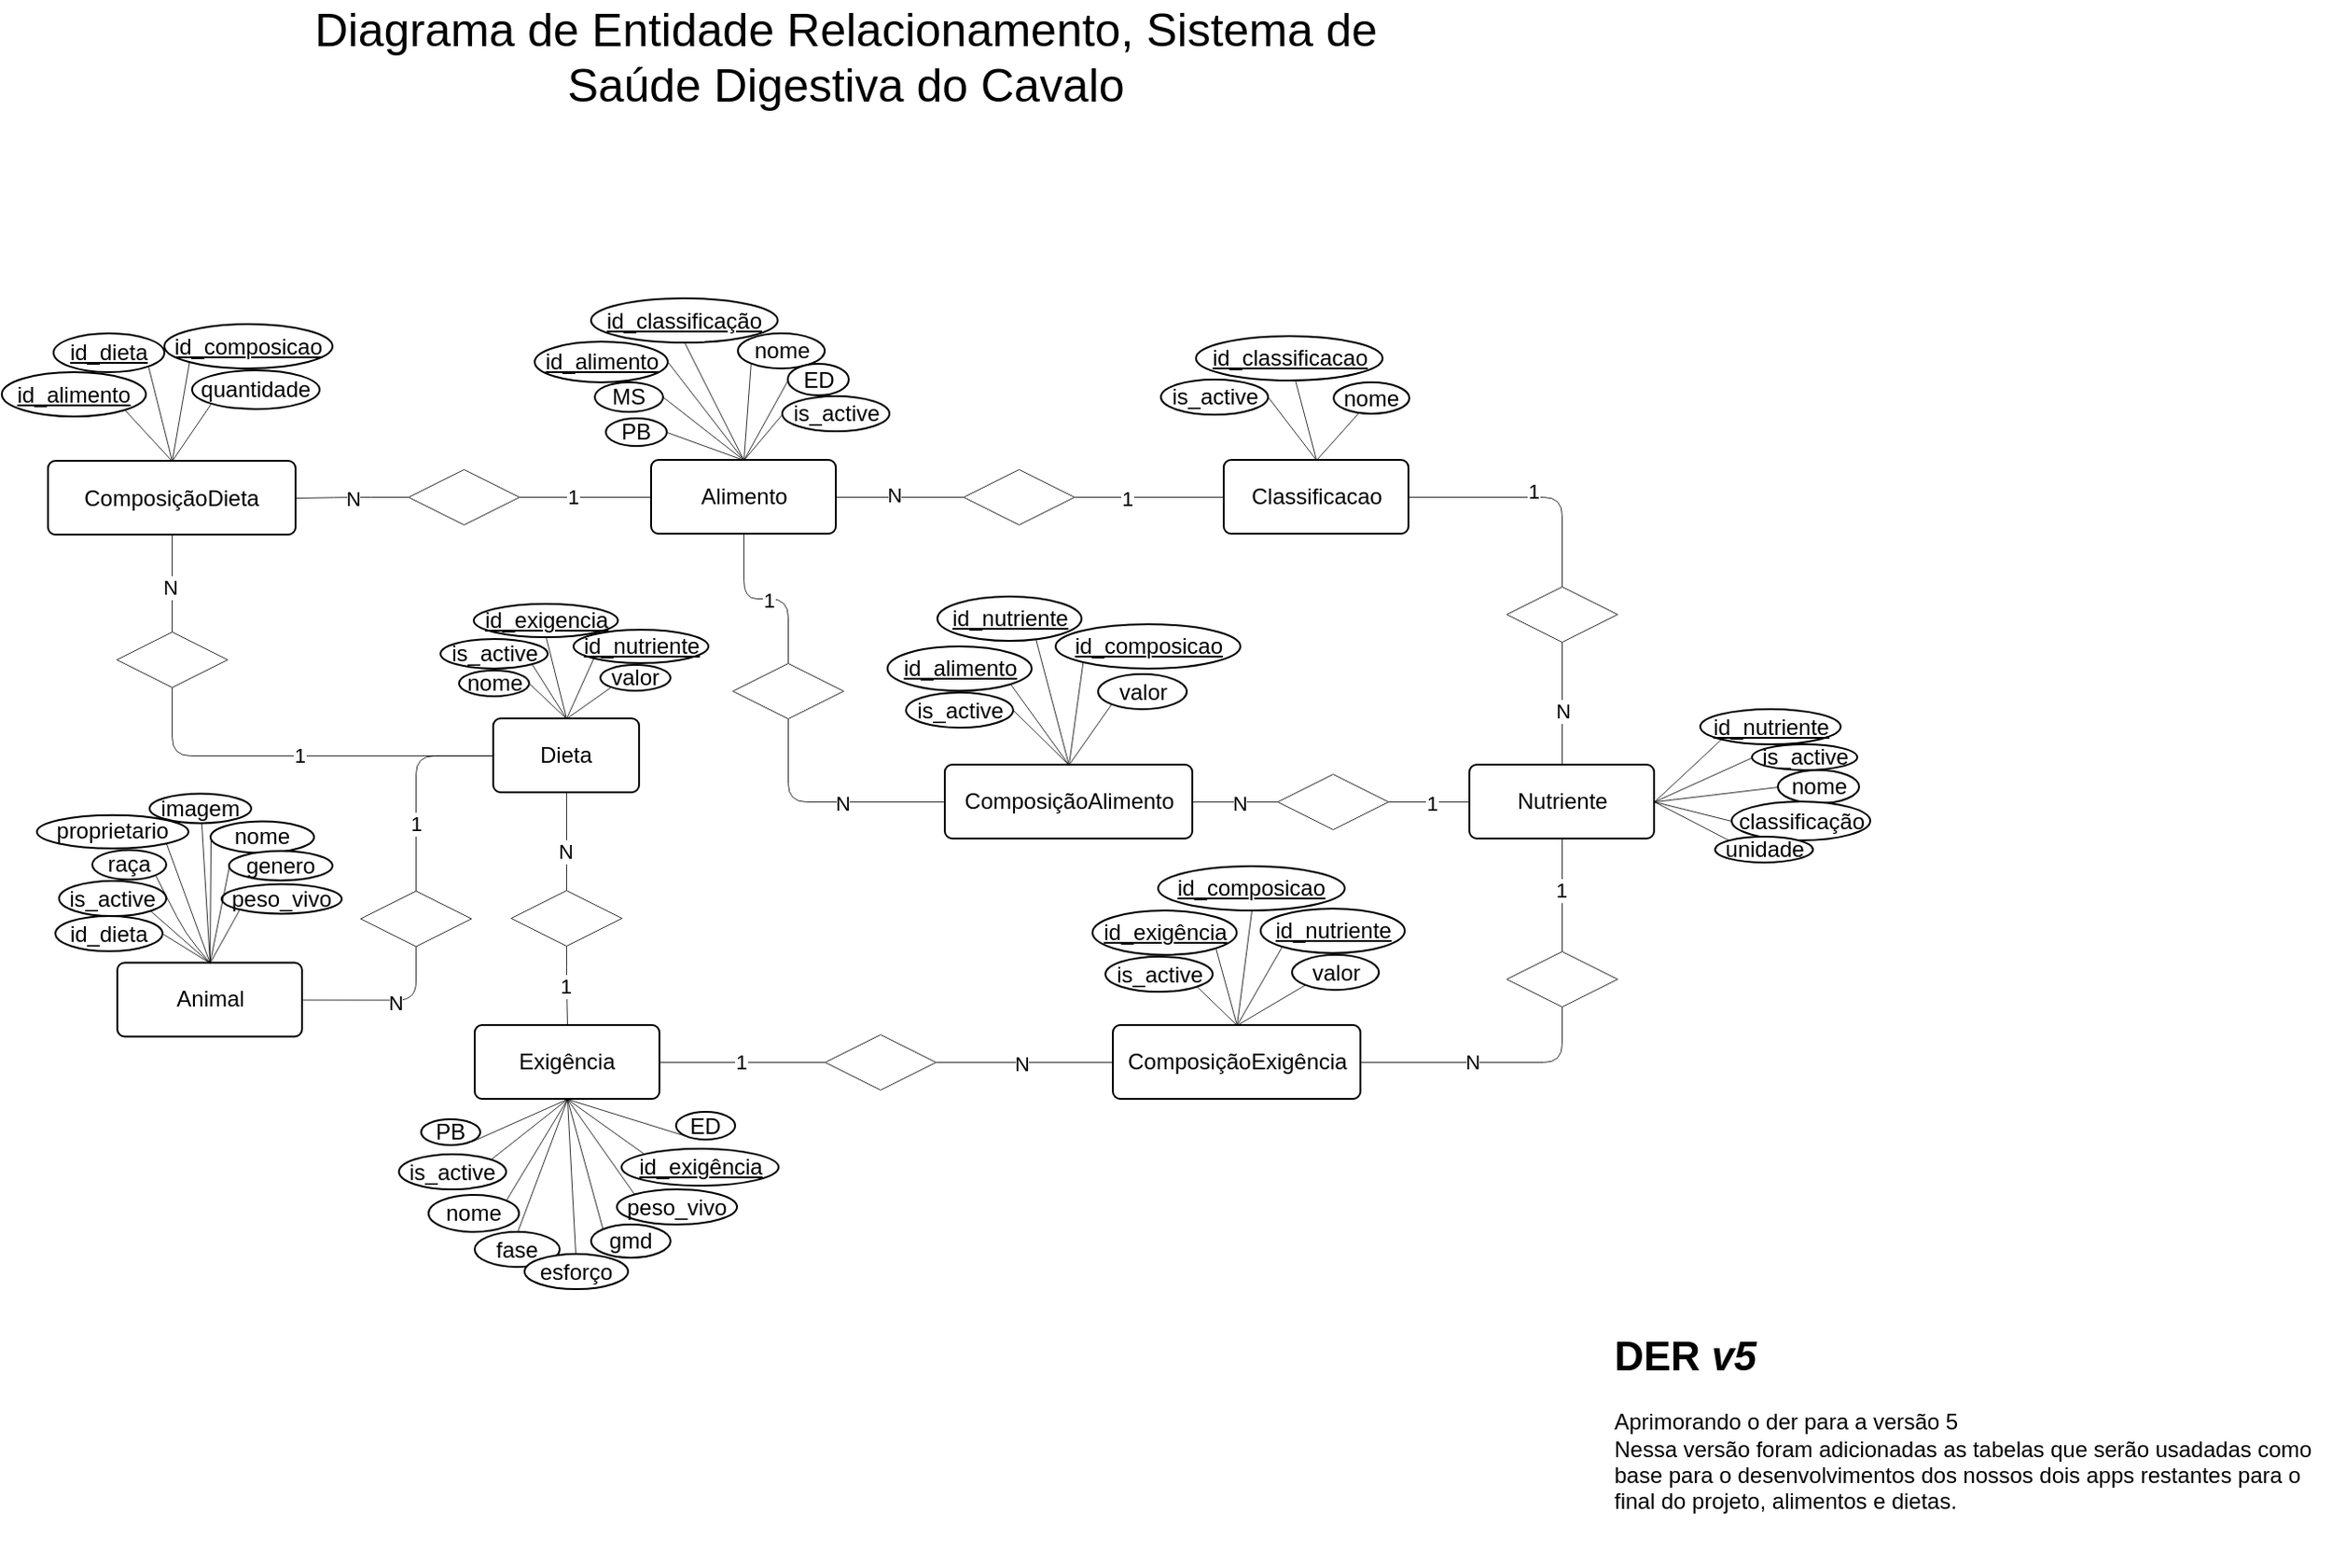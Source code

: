 <mxfile version="28.1.2">
  <diagram name="Página-1" id="3VQ2zI77Vzn59eib0IF1">
    <mxGraphModel dx="1220" dy="629" grid="1" gridSize="10" guides="1" tooltips="1" connect="1" arrows="1" fold="1" page="1" pageScale="1" pageWidth="1600" pageHeight="900" math="0" shadow="0">
      <root>
        <mxCell id="0" />
        <mxCell id="1" parent="0" />
        <mxCell id="BL19Yoxea98xcwSY_bck-90" value="&lt;font style=&quot;font-size: 25px;&quot;&gt;Diagrama de Entidade Relacionamento, Sistema de Saúde Digestiva do Cavalo&lt;/font&gt;" style="text;html=1;align=center;verticalAlign=middle;whiteSpace=wrap;rounded=0;fontFamily=Helvetica;fontSize=11;fontColor=default;labelBackgroundColor=default;" parent="1" vertex="1">
          <mxGeometry x="470.5" y="60" width="630" height="30" as="geometry" />
        </mxCell>
        <mxCell id="1Y4ziv8gzKzBfpPa6AkB-3" value="" style="group" parent="1" vertex="1" connectable="0">
          <mxGeometry x="920.5" y="225" width="190.5" height="110" as="geometry" />
        </mxCell>
        <mxCell id="1Y4ziv8gzKzBfpPa6AkB-4" value="Classificacao" style="rounded=1;arcSize=10;whiteSpace=wrap;html=1;align=center;" parent="1Y4ziv8gzKzBfpPa6AkB-3" vertex="1">
          <mxGeometry x="70" y="69" width="100" height="40" as="geometry" />
        </mxCell>
        <mxCell id="1Y4ziv8gzKzBfpPa6AkB-5" style="edgeStyle=none;shape=connector;rounded=1;orthogonalLoop=1;jettySize=auto;html=1;shadow=0;strokeColor=default;strokeWidth=0.394;align=center;verticalAlign=middle;fontFamily=Helvetica;fontSize=11;fontColor=default;labelBackgroundColor=default;startFill=0;endArrow=none;flowAnimation=0;" parent="1Y4ziv8gzKzBfpPa6AkB-3" source="1Y4ziv8gzKzBfpPa6AkB-6" edge="1">
          <mxGeometry relative="1" as="geometry">
            <mxPoint x="120" y="69" as="targetPoint" />
          </mxGeometry>
        </mxCell>
        <mxCell id="1Y4ziv8gzKzBfpPa6AkB-6" value="&lt;u&gt;id_classificacao&lt;/u&gt;" style="ellipse;whiteSpace=wrap;html=1;align=center;" parent="1Y4ziv8gzKzBfpPa6AkB-3" vertex="1">
          <mxGeometry x="55" y="2" width="101" height="24" as="geometry" />
        </mxCell>
        <mxCell id="1Y4ziv8gzKzBfpPa6AkB-7" style="shape=connector;rounded=1;orthogonalLoop=1;jettySize=auto;html=1;entryX=0.5;entryY=0;entryDx=0;entryDy=0;shadow=0;strokeColor=default;strokeWidth=0.394;align=center;verticalAlign=middle;fontFamily=Helvetica;fontSize=11;fontColor=default;labelBackgroundColor=default;startFill=0;endArrow=none;flowAnimation=0;" parent="1Y4ziv8gzKzBfpPa6AkB-3" source="1Y4ziv8gzKzBfpPa6AkB-8" target="1Y4ziv8gzKzBfpPa6AkB-4" edge="1">
          <mxGeometry relative="1" as="geometry" />
        </mxCell>
        <mxCell id="1Y4ziv8gzKzBfpPa6AkB-8" value="nome" style="ellipse;whiteSpace=wrap;html=1;align=center;" parent="1Y4ziv8gzKzBfpPa6AkB-3" vertex="1">
          <mxGeometry x="129.5" y="27" width="41" height="17" as="geometry" />
        </mxCell>
        <mxCell id="1Y4ziv8gzKzBfpPa6AkB-9" style="rounded=1;orthogonalLoop=1;jettySize=auto;html=1;exitX=1;exitY=0.5;exitDx=0;exitDy=0;entryX=0.5;entryY=0;entryDx=0;entryDy=0;shadow=0;strokeColor=default;strokeWidth=0.394;align=center;verticalAlign=middle;fontFamily=Helvetica;fontSize=11;fontColor=default;labelBackgroundColor=default;startFill=0;endArrow=none;flowAnimation=0;" parent="1Y4ziv8gzKzBfpPa6AkB-3" source="1Y4ziv8gzKzBfpPa6AkB-10" target="1Y4ziv8gzKzBfpPa6AkB-4" edge="1">
          <mxGeometry relative="1" as="geometry" />
        </mxCell>
        <mxCell id="1Y4ziv8gzKzBfpPa6AkB-10" value="is_&lt;span style=&quot;background-color: transparent; color: light-dark(rgb(0, 0, 0), rgb(255, 255, 255));&quot;&gt;active&lt;/span&gt;" style="ellipse;whiteSpace=wrap;html=1;align=center;" parent="1Y4ziv8gzKzBfpPa6AkB-3" vertex="1">
          <mxGeometry x="36" y="25.5" width="58" height="19" as="geometry" />
        </mxCell>
        <mxCell id="1Y4ziv8gzKzBfpPa6AkB-11" style="edgeStyle=orthogonalEdgeStyle;rounded=1;orthogonalLoop=1;jettySize=auto;html=1;entryX=0;entryY=0.5;entryDx=0;entryDy=0;endArrow=none;startFill=0;strokeWidth=0.394;curved=0;flowAnimation=0;shadow=0;" parent="1" source="1Y4ziv8gzKzBfpPa6AkB-55" target="1Y4ziv8gzKzBfpPa6AkB-20" edge="1">
          <mxGeometry relative="1" as="geometry" />
        </mxCell>
        <mxCell id="1Y4ziv8gzKzBfpPa6AkB-12" value="N" style="edgeLabel;html=1;align=center;verticalAlign=middle;resizable=0;points=[];" parent="1Y4ziv8gzKzBfpPa6AkB-11" vertex="1" connectable="0">
          <mxGeometry x="-0.237" y="2" relative="1" as="geometry">
            <mxPoint x="8" y="3" as="offset" />
          </mxGeometry>
        </mxCell>
        <mxCell id="1Y4ziv8gzKzBfpPa6AkB-13" style="edgeStyle=orthogonalEdgeStyle;rounded=1;orthogonalLoop=1;jettySize=auto;html=1;endArrow=none;startFill=0;strokeWidth=0.394;curved=0;flowAnimation=0;shadow=0;" parent="1" source="1Y4ziv8gzKzBfpPa6AkB-17" target="1Y4ziv8gzKzBfpPa6AkB-22" edge="1">
          <mxGeometry relative="1" as="geometry" />
        </mxCell>
        <mxCell id="1Y4ziv8gzKzBfpPa6AkB-14" value="1" style="edgeLabel;html=1;align=center;verticalAlign=middle;resizable=0;points=[];" parent="1Y4ziv8gzKzBfpPa6AkB-13" vertex="1" connectable="0">
          <mxGeometry x="-0.026" y="1" relative="1" as="geometry">
            <mxPoint as="offset" />
          </mxGeometry>
        </mxCell>
        <mxCell id="1Y4ziv8gzKzBfpPa6AkB-15" style="edgeStyle=orthogonalEdgeStyle;rounded=1;orthogonalLoop=1;jettySize=auto;html=1;exitX=0.5;exitY=1;exitDx=0;exitDy=0;entryX=0;entryY=0.5;entryDx=0;entryDy=0;endArrow=none;startFill=0;strokeWidth=0.394;curved=0;flowAnimation=0;shadow=0;" parent="1" source="1Y4ziv8gzKzBfpPa6AkB-17" target="1Y4ziv8gzKzBfpPa6AkB-55" edge="1">
          <mxGeometry relative="1" as="geometry" />
        </mxCell>
        <mxCell id="1Y4ziv8gzKzBfpPa6AkB-16" value="N" style="edgeLabel;html=1;align=center;verticalAlign=middle;resizable=0;points=[];" parent="1Y4ziv8gzKzBfpPa6AkB-15" vertex="1" connectable="0">
          <mxGeometry x="-0.059" relative="1" as="geometry">
            <mxPoint x="13" y="1" as="offset" />
          </mxGeometry>
        </mxCell>
        <mxCell id="1Y4ziv8gzKzBfpPa6AkB-17" value="" style="shape=rhombus;perimeter=rhombusPerimeter;whiteSpace=wrap;html=1;align=center;strokeWidth=0.394;fontFamily=Helvetica;fontColor=#464646;spacing=0.394;" parent="1" vertex="1">
          <mxGeometry x="724.5" y="404" width="60" height="30" as="geometry" />
        </mxCell>
        <mxCell id="1Y4ziv8gzKzBfpPa6AkB-18" style="edgeStyle=orthogonalEdgeStyle;rounded=1;orthogonalLoop=1;jettySize=auto;html=1;endArrow=none;startFill=0;strokeWidth=0.394;curved=0;flowAnimation=0;shadow=0;entryX=0;entryY=0.5;entryDx=0;entryDy=0;" parent="1" source="1Y4ziv8gzKzBfpPa6AkB-20" target="1Y4ziv8gzKzBfpPa6AkB-38" edge="1">
          <mxGeometry relative="1" as="geometry" />
        </mxCell>
        <mxCell id="1Y4ziv8gzKzBfpPa6AkB-19" value="1" style="edgeLabel;html=1;align=center;verticalAlign=middle;resizable=0;points=[];" parent="1Y4ziv8gzKzBfpPa6AkB-18" vertex="1" connectable="0">
          <mxGeometry x="-0.271" y="3" relative="1" as="geometry">
            <mxPoint x="7" y="4" as="offset" />
          </mxGeometry>
        </mxCell>
        <mxCell id="1Y4ziv8gzKzBfpPa6AkB-20" value="" style="shape=rhombus;perimeter=rhombusPerimeter;whiteSpace=wrap;html=1;align=center;strokeWidth=0.394;fontFamily=Helvetica;fontColor=#464646;spacing=0.394;" parent="1" vertex="1">
          <mxGeometry x="1019.5" y="464" width="60" height="30" as="geometry" />
        </mxCell>
        <mxCell id="1Y4ziv8gzKzBfpPa6AkB-21" value="" style="group" parent="1" vertex="1" connectable="0">
          <mxGeometry x="565.5" y="236" width="215" height="120" as="geometry" />
        </mxCell>
        <mxCell id="1Y4ziv8gzKzBfpPa6AkB-22" value="Alimento" style="rounded=1;arcSize=10;whiteSpace=wrap;html=1;align=center;" parent="1Y4ziv8gzKzBfpPa6AkB-21" vertex="1">
          <mxGeometry x="115" y="58" width="100" height="40" as="geometry" />
        </mxCell>
        <mxCell id="1Y4ziv8gzKzBfpPa6AkB-23" style="edgeStyle=none;shape=connector;rounded=1;orthogonalLoop=1;jettySize=auto;html=1;exitX=0;exitY=1;exitDx=0;exitDy=0;entryX=0.5;entryY=0;entryDx=0;entryDy=0;shadow=0;strokeColor=default;strokeWidth=0.394;align=center;verticalAlign=middle;fontFamily=Helvetica;fontSize=11;fontColor=default;labelBackgroundColor=default;startFill=0;endArrow=none;flowAnimation=0;" parent="1Y4ziv8gzKzBfpPa6AkB-21" source="1Y4ziv8gzKzBfpPa6AkB-24" target="1Y4ziv8gzKzBfpPa6AkB-22" edge="1">
          <mxGeometry relative="1" as="geometry" />
        </mxCell>
        <mxCell id="1Y4ziv8gzKzBfpPa6AkB-24" value="nome" style="ellipse;whiteSpace=wrap;html=1;align=center;" parent="1Y4ziv8gzKzBfpPa6AkB-21" vertex="1">
          <mxGeometry x="162" y="-10.5" width="47" height="19" as="geometry" />
        </mxCell>
        <mxCell id="1Y4ziv8gzKzBfpPa6AkB-25" style="edgeStyle=none;shape=connector;rounded=1;orthogonalLoop=1;jettySize=auto;html=1;exitX=0.5;exitY=1;exitDx=0;exitDy=0;entryX=0.5;entryY=0;entryDx=0;entryDy=0;shadow=0;strokeColor=default;strokeWidth=0.394;align=center;verticalAlign=middle;fontFamily=Helvetica;fontSize=11;fontColor=default;labelBackgroundColor=default;startFill=0;endArrow=none;flowAnimation=0;" parent="1Y4ziv8gzKzBfpPa6AkB-21" source="1Y4ziv8gzKzBfpPa6AkB-26" target="1Y4ziv8gzKzBfpPa6AkB-22" edge="1">
          <mxGeometry relative="1" as="geometry" />
        </mxCell>
        <mxCell id="1Y4ziv8gzKzBfpPa6AkB-26" value="&lt;u&gt;id_classificação&lt;/u&gt;" style="ellipse;whiteSpace=wrap;html=1;align=center;" parent="1Y4ziv8gzKzBfpPa6AkB-21" vertex="1">
          <mxGeometry x="82.5" y="-29.5" width="101" height="24" as="geometry" />
        </mxCell>
        <mxCell id="1Y4ziv8gzKzBfpPa6AkB-27" style="edgeStyle=none;shape=connector;rounded=1;orthogonalLoop=1;jettySize=auto;html=1;exitX=1;exitY=0.5;exitDx=0;exitDy=0;entryX=0.5;entryY=0;entryDx=0;entryDy=0;shadow=0;strokeColor=default;strokeWidth=0.394;align=center;verticalAlign=middle;fontFamily=Helvetica;fontSize=11;fontColor=default;labelBackgroundColor=default;startFill=0;endArrow=none;flowAnimation=0;" parent="1Y4ziv8gzKzBfpPa6AkB-21" source="1Y4ziv8gzKzBfpPa6AkB-28" target="1Y4ziv8gzKzBfpPa6AkB-22" edge="1">
          <mxGeometry relative="1" as="geometry" />
        </mxCell>
        <mxCell id="1Y4ziv8gzKzBfpPa6AkB-28" value="&lt;u&gt;id_alimento&lt;/u&gt;" style="ellipse;whiteSpace=wrap;html=1;align=center;" parent="1Y4ziv8gzKzBfpPa6AkB-21" vertex="1">
          <mxGeometry x="52" y="-6" width="72" height="22" as="geometry" />
        </mxCell>
        <mxCell id="1Y4ziv8gzKzBfpPa6AkB-29" style="rounded=0;orthogonalLoop=1;jettySize=auto;html=1;exitX=1;exitY=0.5;exitDx=0;exitDy=0;entryX=0.5;entryY=0;entryDx=0;entryDy=0;endArrow=none;startFill=0;strokeWidth=0.394;" parent="1Y4ziv8gzKzBfpPa6AkB-21" source="1Y4ziv8gzKzBfpPa6AkB-30" target="1Y4ziv8gzKzBfpPa6AkB-22" edge="1">
          <mxGeometry relative="1" as="geometry" />
        </mxCell>
        <mxCell id="1Y4ziv8gzKzBfpPa6AkB-30" value="MS" style="ellipse;whiteSpace=wrap;html=1;align=center;" parent="1Y4ziv8gzKzBfpPa6AkB-21" vertex="1">
          <mxGeometry x="84.5" y="16" width="37" height="16" as="geometry" />
        </mxCell>
        <mxCell id="1Y4ziv8gzKzBfpPa6AkB-31" value="PB" style="ellipse;whiteSpace=wrap;html=1;align=center;" parent="1Y4ziv8gzKzBfpPa6AkB-21" vertex="1">
          <mxGeometry x="90.5" y="35.5" width="33" height="15" as="geometry" />
        </mxCell>
        <mxCell id="1Y4ziv8gzKzBfpPa6AkB-32" style="rounded=0;orthogonalLoop=1;jettySize=auto;html=1;exitX=1;exitY=0.5;exitDx=0;exitDy=0;entryX=0.5;entryY=0;entryDx=0;entryDy=0;endArrow=none;startFill=0;strokeWidth=0.394;" parent="1Y4ziv8gzKzBfpPa6AkB-21" source="1Y4ziv8gzKzBfpPa6AkB-31" target="1Y4ziv8gzKzBfpPa6AkB-22" edge="1">
          <mxGeometry relative="1" as="geometry">
            <mxPoint x="175" y="68" as="targetPoint" />
          </mxGeometry>
        </mxCell>
        <mxCell id="1Y4ziv8gzKzBfpPa6AkB-33" value="ED" style="ellipse;whiteSpace=wrap;html=1;align=center;" parent="1Y4ziv8gzKzBfpPa6AkB-21" vertex="1">
          <mxGeometry x="189" y="6" width="33" height="17" as="geometry" />
        </mxCell>
        <mxCell id="1Y4ziv8gzKzBfpPa6AkB-34" style="rounded=0;orthogonalLoop=1;jettySize=auto;html=1;exitX=0;exitY=0.5;exitDx=0;exitDy=0;entryX=0.5;entryY=0;entryDx=0;entryDy=0;endArrow=none;startFill=0;strokeWidth=0.394;" parent="1Y4ziv8gzKzBfpPa6AkB-21" source="1Y4ziv8gzKzBfpPa6AkB-33" target="1Y4ziv8gzKzBfpPa6AkB-22" edge="1">
          <mxGeometry relative="1" as="geometry">
            <mxPoint x="306.5" y="47.5" as="targetPoint" />
          </mxGeometry>
        </mxCell>
        <mxCell id="1Y4ziv8gzKzBfpPa6AkB-35" style="rounded=0;orthogonalLoop=1;jettySize=auto;html=1;exitX=0;exitY=0.5;exitDx=0;exitDy=0;endArrow=none;startFill=0;strokeWidth=0.394;entryX=0.5;entryY=0;entryDx=0;entryDy=0;" parent="1Y4ziv8gzKzBfpPa6AkB-21" source="1Y4ziv8gzKzBfpPa6AkB-36" target="1Y4ziv8gzKzBfpPa6AkB-22" edge="1">
          <mxGeometry relative="1" as="geometry">
            <mxPoint x="166" y="60" as="targetPoint" />
          </mxGeometry>
        </mxCell>
        <mxCell id="1Y4ziv8gzKzBfpPa6AkB-36" value="is_&lt;span style=&quot;background-color: transparent; color: light-dark(rgb(0, 0, 0), rgb(255, 255, 255));&quot;&gt;active&lt;/span&gt;" style="ellipse;whiteSpace=wrap;html=1;align=center;" parent="1Y4ziv8gzKzBfpPa6AkB-21" vertex="1">
          <mxGeometry x="186" y="23.5" width="58" height="19" as="geometry" />
        </mxCell>
        <mxCell id="1Y4ziv8gzKzBfpPa6AkB-37" value="" style="group" parent="1" vertex="1" connectable="0">
          <mxGeometry x="1071.5" y="389" width="182" height="110" as="geometry" />
        </mxCell>
        <mxCell id="1Y4ziv8gzKzBfpPa6AkB-38" value="Nutriente" style="rounded=1;arcSize=10;whiteSpace=wrap;html=1;align=center;" parent="1Y4ziv8gzKzBfpPa6AkB-37" vertex="1">
          <mxGeometry x="52" y="70" width="100" height="40" as="geometry" />
        </mxCell>
        <mxCell id="1Y4ziv8gzKzBfpPa6AkB-106" value="" style="shape=rhombus;perimeter=rhombusPerimeter;whiteSpace=wrap;html=1;align=center;strokeWidth=0.394;fontFamily=Helvetica;fontColor=#464646;spacing=0.394;" parent="1Y4ziv8gzKzBfpPa6AkB-37" vertex="1">
          <mxGeometry x="72" y="-26.5" width="60" height="30" as="geometry" />
        </mxCell>
        <mxCell id="1Y4ziv8gzKzBfpPa6AkB-109" style="edgeStyle=orthogonalEdgeStyle;shape=connector;curved=0;rounded=1;orthogonalLoop=1;jettySize=auto;html=1;shadow=0;strokeColor=default;strokeWidth=0.394;align=center;verticalAlign=middle;fontFamily=Helvetica;fontSize=11;fontColor=default;labelBackgroundColor=default;startFill=0;endArrow=none;flowAnimation=0;exitX=0.5;exitY=0;exitDx=0;exitDy=0;entryX=0.5;entryY=1;entryDx=0;entryDy=0;" parent="1Y4ziv8gzKzBfpPa6AkB-37" source="1Y4ziv8gzKzBfpPa6AkB-38" target="1Y4ziv8gzKzBfpPa6AkB-106" edge="1">
          <mxGeometry relative="1" as="geometry">
            <mxPoint x="-40" y="-6" as="sourcePoint" />
            <mxPoint x="-26" y="42" as="targetPoint" />
          </mxGeometry>
        </mxCell>
        <mxCell id="1Y4ziv8gzKzBfpPa6AkB-110" value="N" style="edgeLabel;html=1;align=center;verticalAlign=middle;resizable=0;points=[];strokeColor=default;strokeWidth=0.394;spacing=0.394;fontFamily=Helvetica;fontSize=11;fontColor=default;labelBackgroundColor=default;fillColor=default;" parent="1Y4ziv8gzKzBfpPa6AkB-109" vertex="1" connectable="0">
          <mxGeometry x="0.312" y="1" relative="1" as="geometry">
            <mxPoint x="1" y="14" as="offset" />
          </mxGeometry>
        </mxCell>
        <mxCell id="1Y4ziv8gzKzBfpPa6AkB-49" style="edgeStyle=orthogonalEdgeStyle;shape=connector;curved=0;rounded=1;orthogonalLoop=1;jettySize=auto;html=1;exitX=0;exitY=0.5;exitDx=0;exitDy=0;entryX=1;entryY=0.5;entryDx=0;entryDy=0;shadow=0;strokeColor=default;strokeWidth=0.394;align=center;verticalAlign=middle;fontFamily=Helvetica;fontSize=11;fontColor=default;labelBackgroundColor=default;startFill=0;endArrow=none;flowAnimation=0;" parent="1" source="1Y4ziv8gzKzBfpPa6AkB-51" target="1Y4ziv8gzKzBfpPa6AkB-22" edge="1">
          <mxGeometry relative="1" as="geometry" />
        </mxCell>
        <mxCell id="1Y4ziv8gzKzBfpPa6AkB-50" value="N" style="edgeLabel;html=1;align=center;verticalAlign=middle;resizable=0;points=[];strokeColor=default;strokeWidth=0.394;spacing=0.394;fontFamily=Helvetica;fontSize=11;fontColor=default;labelBackgroundColor=default;fillColor=default;" parent="1Y4ziv8gzKzBfpPa6AkB-49" vertex="1" connectable="0">
          <mxGeometry x="0.089" y="-1" relative="1" as="geometry">
            <mxPoint as="offset" />
          </mxGeometry>
        </mxCell>
        <mxCell id="1Y4ziv8gzKzBfpPa6AkB-51" value="" style="shape=rhombus;perimeter=rhombusPerimeter;whiteSpace=wrap;html=1;align=center;strokeWidth=0.394;fontFamily=Helvetica;fontColor=#464646;spacing=0.394;" parent="1" vertex="1">
          <mxGeometry x="849.5" y="299" width="60" height="30" as="geometry" />
        </mxCell>
        <mxCell id="1Y4ziv8gzKzBfpPa6AkB-52" style="edgeStyle=orthogonalEdgeStyle;shape=connector;curved=0;rounded=1;orthogonalLoop=1;jettySize=auto;html=1;shadow=0;strokeColor=default;strokeWidth=0.394;align=center;verticalAlign=middle;fontFamily=Helvetica;fontSize=11;fontColor=default;labelBackgroundColor=default;startFill=0;endArrow=none;flowAnimation=0;" parent="1" source="1Y4ziv8gzKzBfpPa6AkB-4" target="1Y4ziv8gzKzBfpPa6AkB-51" edge="1">
          <mxGeometry relative="1" as="geometry" />
        </mxCell>
        <mxCell id="1Y4ziv8gzKzBfpPa6AkB-53" value="1" style="edgeLabel;html=1;align=center;verticalAlign=middle;resizable=0;points=[];strokeColor=default;strokeWidth=0.394;spacing=0.394;fontFamily=Helvetica;fontSize=11;fontColor=default;labelBackgroundColor=default;fillColor=default;" parent="1Y4ziv8gzKzBfpPa6AkB-52" vertex="1" connectable="0">
          <mxGeometry x="0.312" y="1" relative="1" as="geometry">
            <mxPoint as="offset" />
          </mxGeometry>
        </mxCell>
        <mxCell id="1Y4ziv8gzKzBfpPa6AkB-54" value="" style="group" parent="1" vertex="1" connectable="0">
          <mxGeometry x="808.5" y="388" width="199" height="111" as="geometry" />
        </mxCell>
        <mxCell id="1Y4ziv8gzKzBfpPa6AkB-55" value="ComposiçãoAlimento" style="rounded=1;arcSize=10;whiteSpace=wrap;html=1;align=center;" parent="1Y4ziv8gzKzBfpPa6AkB-54" vertex="1">
          <mxGeometry x="31" y="71" width="134" height="40" as="geometry" />
        </mxCell>
        <mxCell id="1Y4ziv8gzKzBfpPa6AkB-56" style="edgeStyle=none;shape=connector;rounded=1;orthogonalLoop=1;jettySize=auto;html=1;exitX=1;exitY=1;exitDx=0;exitDy=0;entryX=0.5;entryY=0;entryDx=0;entryDy=0;shadow=0;strokeColor=default;strokeWidth=0.394;align=center;verticalAlign=middle;fontFamily=Helvetica;fontSize=11;fontColor=default;labelBackgroundColor=default;startFill=0;endArrow=none;flowAnimation=0;" parent="1Y4ziv8gzKzBfpPa6AkB-54" source="1Y4ziv8gzKzBfpPa6AkB-57" target="1Y4ziv8gzKzBfpPa6AkB-55" edge="1">
          <mxGeometry relative="1" as="geometry" />
        </mxCell>
        <mxCell id="1Y4ziv8gzKzBfpPa6AkB-57" value="&lt;u&gt;id_alimento&lt;/u&gt;" style="ellipse;whiteSpace=wrap;html=1;align=center;" parent="1Y4ziv8gzKzBfpPa6AkB-54" vertex="1">
          <mxGeometry y="7" width="78" height="24" as="geometry" />
        </mxCell>
        <mxCell id="1Y4ziv8gzKzBfpPa6AkB-58" style="edgeStyle=none;shape=connector;rounded=1;orthogonalLoop=1;jettySize=auto;html=1;exitX=0;exitY=1;exitDx=0;exitDy=0;shadow=0;strokeColor=default;strokeWidth=0.394;align=center;verticalAlign=middle;fontFamily=Helvetica;fontSize=11;fontColor=default;labelBackgroundColor=default;startFill=0;endArrow=none;flowAnimation=0;entryX=0.5;entryY=0;entryDx=0;entryDy=0;" parent="1Y4ziv8gzKzBfpPa6AkB-54" source="1Y4ziv8gzKzBfpPa6AkB-59" target="1Y4ziv8gzKzBfpPa6AkB-55" edge="1">
          <mxGeometry relative="1" as="geometry">
            <mxPoint x="94" y="71" as="targetPoint" />
          </mxGeometry>
        </mxCell>
        <mxCell id="1Y4ziv8gzKzBfpPa6AkB-59" value="valor" style="ellipse;whiteSpace=wrap;html=1;align=center;" parent="1Y4ziv8gzKzBfpPa6AkB-54" vertex="1">
          <mxGeometry x="114" y="22" width="48" height="19" as="geometry" />
        </mxCell>
        <mxCell id="1Y4ziv8gzKzBfpPa6AkB-60" style="edgeStyle=none;shape=connector;rounded=1;orthogonalLoop=1;jettySize=auto;html=1;exitX=0.682;exitY=0.971;exitDx=0;exitDy=0;entryX=0.5;entryY=0;entryDx=0;entryDy=0;shadow=0;strokeColor=default;strokeWidth=0.394;align=center;verticalAlign=middle;fontFamily=Helvetica;fontSize=11;fontColor=default;labelBackgroundColor=default;startFill=0;endArrow=none;flowAnimation=0;exitPerimeter=0;" parent="1Y4ziv8gzKzBfpPa6AkB-54" source="1Y4ziv8gzKzBfpPa6AkB-61" target="1Y4ziv8gzKzBfpPa6AkB-55" edge="1">
          <mxGeometry relative="1" as="geometry" />
        </mxCell>
        <mxCell id="1Y4ziv8gzKzBfpPa6AkB-61" value="&lt;u&gt;id_nutriente&lt;/u&gt;" style="ellipse;whiteSpace=wrap;html=1;align=center;" parent="1Y4ziv8gzKzBfpPa6AkB-54" vertex="1">
          <mxGeometry x="27" y="-20" width="78" height="24" as="geometry" />
        </mxCell>
        <mxCell id="1Y4ziv8gzKzBfpPa6AkB-62" style="rounded=1;orthogonalLoop=1;jettySize=auto;html=1;exitX=1;exitY=0.5;exitDx=0;exitDy=0;entryX=0.5;entryY=0;entryDx=0;entryDy=0;shadow=0;strokeColor=default;strokeWidth=0.394;align=center;verticalAlign=middle;fontFamily=Helvetica;fontSize=11;fontColor=default;labelBackgroundColor=default;startFill=0;endArrow=none;flowAnimation=0;" parent="1Y4ziv8gzKzBfpPa6AkB-54" source="1Y4ziv8gzKzBfpPa6AkB-63" target="1Y4ziv8gzKzBfpPa6AkB-55" edge="1">
          <mxGeometry relative="1" as="geometry" />
        </mxCell>
        <mxCell id="1Y4ziv8gzKzBfpPa6AkB-63" value="is_&lt;span style=&quot;background-color: transparent; color: light-dark(rgb(0, 0, 0), rgb(255, 255, 255));&quot;&gt;active&lt;/span&gt;" style="ellipse;whiteSpace=wrap;html=1;align=center;" parent="1Y4ziv8gzKzBfpPa6AkB-54" vertex="1">
          <mxGeometry x="10" y="32" width="58" height="19" as="geometry" />
        </mxCell>
        <mxCell id="1Y4ziv8gzKzBfpPa6AkB-64" value="&lt;u&gt;id_composicao&lt;/u&gt;" style="ellipse;whiteSpace=wrap;html=1;align=center;" parent="1Y4ziv8gzKzBfpPa6AkB-54" vertex="1">
          <mxGeometry x="91" y="-5" width="100" height="24" as="geometry" />
        </mxCell>
        <mxCell id="1Y4ziv8gzKzBfpPa6AkB-65" style="edgeStyle=none;shape=connector;rounded=1;orthogonalLoop=1;jettySize=auto;html=1;exitX=0;exitY=1;exitDx=0;exitDy=0;shadow=0;strokeColor=default;strokeWidth=0.394;align=center;verticalAlign=middle;fontFamily=Helvetica;fontSize=11;fontColor=default;labelBackgroundColor=default;startFill=0;endArrow=none;flowAnimation=0;entryX=0.5;entryY=0;entryDx=0;entryDy=0;" parent="1Y4ziv8gzKzBfpPa6AkB-54" source="1Y4ziv8gzKzBfpPa6AkB-64" target="1Y4ziv8gzKzBfpPa6AkB-55" edge="1">
          <mxGeometry relative="1" as="geometry">
            <mxPoint x="108" y="81" as="targetPoint" />
            <mxPoint x="148" y="60" as="sourcePoint" />
          </mxGeometry>
        </mxCell>
        <mxCell id="1Y4ziv8gzKzBfpPa6AkB-66" value="" style="group" parent="1" vertex="1" connectable="0">
          <mxGeometry x="932.5" y="547" width="176" height="111" as="geometry" />
        </mxCell>
        <mxCell id="1Y4ziv8gzKzBfpPa6AkB-67" value="ComposiçãoExigência" style="rounded=1;arcSize=10;whiteSpace=wrap;html=1;align=center;" parent="1Y4ziv8gzKzBfpPa6AkB-66" vertex="1">
          <mxGeometry x="-2" y="53" width="134" height="40" as="geometry" />
        </mxCell>
        <mxCell id="1Y4ziv8gzKzBfpPa6AkB-68" style="edgeStyle=none;shape=connector;rounded=1;orthogonalLoop=1;jettySize=auto;html=1;exitX=1;exitY=1;exitDx=0;exitDy=0;entryX=0.5;entryY=0;entryDx=0;entryDy=0;shadow=0;strokeColor=default;strokeWidth=0.394;align=center;verticalAlign=middle;fontFamily=Helvetica;fontSize=11;fontColor=default;labelBackgroundColor=default;startFill=0;endArrow=none;flowAnimation=0;" parent="1Y4ziv8gzKzBfpPa6AkB-66" source="1Y4ziv8gzKzBfpPa6AkB-69" target="1Y4ziv8gzKzBfpPa6AkB-67" edge="1">
          <mxGeometry relative="1" as="geometry" />
        </mxCell>
        <mxCell id="1Y4ziv8gzKzBfpPa6AkB-69" value="&lt;u&gt;id_exigência&lt;/u&gt;" style="ellipse;whiteSpace=wrap;html=1;align=center;" parent="1Y4ziv8gzKzBfpPa6AkB-66" vertex="1">
          <mxGeometry x="-13" y="-9" width="78" height="24" as="geometry" />
        </mxCell>
        <mxCell id="1Y4ziv8gzKzBfpPa6AkB-70" style="edgeStyle=none;shape=connector;rounded=1;orthogonalLoop=1;jettySize=auto;html=1;exitX=0;exitY=1;exitDx=0;exitDy=0;shadow=0;strokeColor=default;strokeWidth=0.394;align=center;verticalAlign=middle;fontFamily=Helvetica;fontSize=11;fontColor=default;labelBackgroundColor=default;startFill=0;endArrow=none;flowAnimation=0;entryX=0.5;entryY=0;entryDx=0;entryDy=0;" parent="1Y4ziv8gzKzBfpPa6AkB-66" source="1Y4ziv8gzKzBfpPa6AkB-71" target="1Y4ziv8gzKzBfpPa6AkB-67" edge="1">
          <mxGeometry relative="1" as="geometry">
            <mxPoint x="61" y="53" as="targetPoint" />
          </mxGeometry>
        </mxCell>
        <mxCell id="1Y4ziv8gzKzBfpPa6AkB-71" value="valor" style="ellipse;whiteSpace=wrap;html=1;align=center;" parent="1Y4ziv8gzKzBfpPa6AkB-66" vertex="1">
          <mxGeometry x="95" y="15" width="47" height="19" as="geometry" />
        </mxCell>
        <mxCell id="1Y4ziv8gzKzBfpPa6AkB-72" style="edgeStyle=none;shape=connector;rounded=1;orthogonalLoop=1;jettySize=auto;html=1;exitX=0;exitY=1;exitDx=0;exitDy=0;entryX=0.5;entryY=0;entryDx=0;entryDy=0;shadow=0;strokeColor=default;strokeWidth=0.394;align=center;verticalAlign=middle;fontFamily=Helvetica;fontSize=11;fontColor=default;labelBackgroundColor=default;startFill=0;endArrow=none;flowAnimation=0;" parent="1Y4ziv8gzKzBfpPa6AkB-66" source="1Y4ziv8gzKzBfpPa6AkB-73" target="1Y4ziv8gzKzBfpPa6AkB-67" edge="1">
          <mxGeometry relative="1" as="geometry" />
        </mxCell>
        <mxCell id="1Y4ziv8gzKzBfpPa6AkB-73" value="&lt;u&gt;id_nutriente&lt;/u&gt;" style="ellipse;whiteSpace=wrap;html=1;align=center;" parent="1Y4ziv8gzKzBfpPa6AkB-66" vertex="1">
          <mxGeometry x="78" y="-10" width="78" height="24" as="geometry" />
        </mxCell>
        <mxCell id="1Y4ziv8gzKzBfpPa6AkB-74" value="is_&lt;span style=&quot;background-color: transparent; color: light-dark(rgb(0, 0, 0), rgb(255, 255, 255));&quot;&gt;active&lt;/span&gt;" style="ellipse;whiteSpace=wrap;html=1;align=center;" parent="1Y4ziv8gzKzBfpPa6AkB-66" vertex="1">
          <mxGeometry x="-6" y="16" width="58" height="19" as="geometry" />
        </mxCell>
        <mxCell id="1Y4ziv8gzKzBfpPa6AkB-75" style="edgeStyle=none;shape=connector;rounded=1;orthogonalLoop=1;jettySize=auto;html=1;exitX=1;exitY=1;exitDx=0;exitDy=0;entryX=0.5;entryY=0;entryDx=0;entryDy=0;shadow=0;strokeColor=default;strokeWidth=0.394;align=center;verticalAlign=middle;fontFamily=Helvetica;fontSize=11;fontColor=default;labelBackgroundColor=default;startFill=0;endArrow=none;flowAnimation=0;" parent="1Y4ziv8gzKzBfpPa6AkB-66" source="1Y4ziv8gzKzBfpPa6AkB-74" target="1Y4ziv8gzKzBfpPa6AkB-67" edge="1">
          <mxGeometry relative="1" as="geometry">
            <mxPoint x="53" y="12" as="sourcePoint" />
            <mxPoint x="75" y="63" as="targetPoint" />
          </mxGeometry>
        </mxCell>
        <mxCell id="1Y4ziv8gzKzBfpPa6AkB-76" style="edgeStyle=orthogonalEdgeStyle;shape=connector;curved=0;rounded=1;orthogonalLoop=1;jettySize=auto;html=1;entryX=0;entryY=0.5;entryDx=0;entryDy=0;shadow=0;strokeColor=default;strokeWidth=0.394;align=center;verticalAlign=middle;fontFamily=Helvetica;fontSize=11;fontColor=default;labelBackgroundColor=default;startFill=0;endArrow=none;flowAnimation=0;exitX=1;exitY=0.5;exitDx=0;exitDy=0;" parent="1" source="1Y4ziv8gzKzBfpPa6AkB-79" target="1Y4ziv8gzKzBfpPa6AkB-67" edge="1">
          <mxGeometry relative="1" as="geometry" />
        </mxCell>
        <mxCell id="1Y4ziv8gzKzBfpPa6AkB-77" value="N" style="edgeLabel;html=1;align=center;verticalAlign=middle;resizable=0;points=[];strokeColor=default;strokeWidth=0.394;spacing=0.394;fontFamily=Helvetica;fontSize=11;fontColor=default;labelBackgroundColor=default;fillColor=default;" parent="1Y4ziv8gzKzBfpPa6AkB-76" vertex="1" connectable="0">
          <mxGeometry x="0.136" y="-2" relative="1" as="geometry">
            <mxPoint x="-8" y="-1" as="offset" />
          </mxGeometry>
        </mxCell>
        <mxCell id="1Y4ziv8gzKzBfpPa6AkB-101" style="edgeStyle=orthogonalEdgeStyle;shape=connector;curved=0;rounded=1;orthogonalLoop=1;jettySize=auto;html=1;entryX=1;entryY=0.5;entryDx=0;entryDy=0;shadow=0;strokeColor=default;strokeWidth=0.394;align=center;verticalAlign=middle;fontFamily=Helvetica;fontSize=11;fontColor=default;labelBackgroundColor=default;startFill=0;endArrow=none;flowAnimation=0;exitX=0.5;exitY=1;exitDx=0;exitDy=0;" parent="1" source="1Y4ziv8gzKzBfpPa6AkB-103" target="1Y4ziv8gzKzBfpPa6AkB-67" edge="1">
          <mxGeometry relative="1" as="geometry">
            <mxPoint x="1171.5" y="512" as="sourcePoint" />
          </mxGeometry>
        </mxCell>
        <mxCell id="1Y4ziv8gzKzBfpPa6AkB-102" value="N" style="edgeLabel;html=1;align=center;verticalAlign=middle;resizable=0;points=[];strokeColor=default;strokeWidth=0.394;spacing=0.394;fontFamily=Helvetica;fontSize=11;fontColor=default;labelBackgroundColor=default;fillColor=default;" parent="1Y4ziv8gzKzBfpPa6AkB-101" vertex="1" connectable="0">
          <mxGeometry x="-0.035" y="-2" relative="1" as="geometry">
            <mxPoint x="-12" y="2" as="offset" />
          </mxGeometry>
        </mxCell>
        <mxCell id="1Y4ziv8gzKzBfpPa6AkB-103" value="" style="shape=rhombus;perimeter=rhombusPerimeter;whiteSpace=wrap;html=1;align=center;strokeWidth=0.394;fontFamily=Helvetica;fontColor=#464646;spacing=0.394;" parent="1" vertex="1">
          <mxGeometry x="1143.5" y="560" width="60" height="30" as="geometry" />
        </mxCell>
        <mxCell id="1Y4ziv8gzKzBfpPa6AkB-104" style="edgeStyle=orthogonalEdgeStyle;shape=connector;curved=0;rounded=1;orthogonalLoop=1;jettySize=auto;html=1;exitX=0.5;exitY=1;exitDx=0;exitDy=0;shadow=0;strokeColor=default;strokeWidth=0.394;align=center;verticalAlign=middle;fontFamily=Helvetica;fontSize=11;fontColor=default;labelBackgroundColor=default;startFill=0;endArrow=none;flowAnimation=0;entryX=0.5;entryY=0;entryDx=0;entryDy=0;" parent="1" source="1Y4ziv8gzKzBfpPa6AkB-38" target="1Y4ziv8gzKzBfpPa6AkB-103" edge="1">
          <mxGeometry relative="1" as="geometry" />
        </mxCell>
        <mxCell id="1Y4ziv8gzKzBfpPa6AkB-105" value="1" style="edgeLabel;html=1;align=center;verticalAlign=middle;resizable=0;points=[];strokeColor=default;strokeWidth=0.394;spacing=0.394;fontFamily=Helvetica;fontSize=11;fontColor=default;labelBackgroundColor=default;fillColor=default;" parent="1Y4ziv8gzKzBfpPa6AkB-104" vertex="1" connectable="0">
          <mxGeometry x="-0.075" y="-1" relative="1" as="geometry">
            <mxPoint as="offset" />
          </mxGeometry>
        </mxCell>
        <mxCell id="1Y4ziv8gzKzBfpPa6AkB-107" style="edgeStyle=orthogonalEdgeStyle;shape=connector;curved=0;rounded=1;orthogonalLoop=1;jettySize=auto;html=1;shadow=0;strokeColor=default;strokeWidth=0.394;align=center;verticalAlign=middle;fontFamily=Helvetica;fontSize=11;fontColor=default;labelBackgroundColor=default;startFill=0;endArrow=none;flowAnimation=0;exitX=1;exitY=0.5;exitDx=0;exitDy=0;entryX=0.5;entryY=0;entryDx=0;entryDy=0;" parent="1" source="1Y4ziv8gzKzBfpPa6AkB-4" target="1Y4ziv8gzKzBfpPa6AkB-106" edge="1">
          <mxGeometry relative="1" as="geometry">
            <mxPoint x="982.5" y="344" as="sourcePoint" />
            <mxPoint x="924.5" y="349" as="targetPoint" />
          </mxGeometry>
        </mxCell>
        <mxCell id="1Y4ziv8gzKzBfpPa6AkB-108" value="1" style="edgeLabel;html=1;align=center;verticalAlign=middle;resizable=0;points=[];strokeColor=default;strokeWidth=0.394;spacing=0.394;fontFamily=Helvetica;fontSize=11;fontColor=default;labelBackgroundColor=default;fillColor=default;" parent="1Y4ziv8gzKzBfpPa6AkB-107" vertex="1" connectable="0">
          <mxGeometry x="0.312" y="1" relative="1" as="geometry">
            <mxPoint x="-17" y="-7" as="offset" />
          </mxGeometry>
        </mxCell>
        <mxCell id="1Y4ziv8gzKzBfpPa6AkB-116" style="edgeStyle=none;shape=connector;rounded=1;orthogonalLoop=1;jettySize=auto;html=1;exitX=0.5;exitY=1;exitDx=0;exitDy=0;shadow=0;strokeColor=default;strokeWidth=0.394;align=center;verticalAlign=middle;fontFamily=Helvetica;fontSize=11;fontColor=default;labelBackgroundColor=default;startFill=0;endArrow=none;flowAnimation=0;entryX=0.5;entryY=0;entryDx=0;entryDy=0;" parent="1" source="1Y4ziv8gzKzBfpPa6AkB-117" target="1Y4ziv8gzKzBfpPa6AkB-67" edge="1">
          <mxGeometry relative="1" as="geometry">
            <mxPoint x="1000.5" y="597" as="targetPoint" />
          </mxGeometry>
        </mxCell>
        <mxCell id="1Y4ziv8gzKzBfpPa6AkB-117" value="&lt;u&gt;id_composicao&lt;/u&gt;" style="ellipse;whiteSpace=wrap;html=1;align=center;" parent="1" vertex="1">
          <mxGeometry x="955" y="514" width="101" height="24" as="geometry" />
        </mxCell>
        <mxCell id="1Y4ziv8gzKzBfpPa6AkB-140" style="edgeStyle=orthogonalEdgeStyle;shape=connector;curved=0;rounded=1;orthogonalLoop=1;jettySize=auto;html=1;entryX=0;entryY=0.5;entryDx=0;entryDy=0;shadow=0;strokeColor=default;strokeWidth=0.394;align=center;verticalAlign=middle;fontFamily=Helvetica;fontSize=11;fontColor=default;labelBackgroundColor=default;startFill=0;endArrow=none;flowAnimation=0;exitX=1;exitY=0.5;exitDx=0;exitDy=0;" parent="1" source="1Y4ziv8gzKzBfpPa6AkB-229" target="1Y4ziv8gzKzBfpPa6AkB-22" edge="1">
          <mxGeometry relative="1" as="geometry">
            <mxPoint x="596" y="326" as="sourcePoint" />
          </mxGeometry>
        </mxCell>
        <mxCell id="1Y4ziv8gzKzBfpPa6AkB-141" value="1" style="edgeLabel;html=1;align=center;verticalAlign=middle;resizable=0;points=[];" parent="1Y4ziv8gzKzBfpPa6AkB-140" vertex="1" connectable="0">
          <mxGeometry x="-0.197" y="-2" relative="1" as="geometry">
            <mxPoint y="-2" as="offset" />
          </mxGeometry>
        </mxCell>
        <mxCell id="1Y4ziv8gzKzBfpPa6AkB-177" style="edgeStyle=orthogonalEdgeStyle;shape=connector;curved=0;rounded=1;orthogonalLoop=1;jettySize=auto;html=1;exitX=0.5;exitY=1;exitDx=0;exitDy=0;entryX=0;entryY=0.5;entryDx=0;entryDy=0;shadow=0;strokeColor=default;strokeWidth=0.394;align=center;verticalAlign=middle;fontFamily=Helvetica;fontSize=11;fontColor=default;labelBackgroundColor=default;startFill=0;endArrow=none;flowAnimation=0;" parent="1" source="1Y4ziv8gzKzBfpPa6AkB-142" target="1Y4ziv8gzKzBfpPa6AkB-173" edge="1">
          <mxGeometry relative="1" as="geometry" />
        </mxCell>
        <mxCell id="1Y4ziv8gzKzBfpPa6AkB-208" value="1" style="edgeLabel;html=1;align=center;verticalAlign=middle;resizable=0;points=[];fontFamily=Helvetica;fontSize=11;fontColor=default;labelBackgroundColor=default;" parent="1Y4ziv8gzKzBfpPa6AkB-177" vertex="1" connectable="0">
          <mxGeometry x="-0.429" y="1" relative="1" as="geometry">
            <mxPoint x="46" y="1" as="offset" />
          </mxGeometry>
        </mxCell>
        <mxCell id="1Y4ziv8gzKzBfpPa6AkB-227" style="edgeStyle=none;shape=connector;rounded=1;orthogonalLoop=1;jettySize=auto;html=1;entryX=0.5;entryY=1;entryDx=0;entryDy=0;shadow=0;strokeColor=default;strokeWidth=0.394;align=center;verticalAlign=middle;fontFamily=Helvetica;fontSize=11;fontColor=default;labelBackgroundColor=default;startFill=0;endArrow=none;flowAnimation=0;" parent="1" source="1Y4ziv8gzKzBfpPa6AkB-142" target="1Y4ziv8gzKzBfpPa6AkB-216" edge="1">
          <mxGeometry relative="1" as="geometry" />
        </mxCell>
        <mxCell id="1Y4ziv8gzKzBfpPa6AkB-228" value="N" style="edgeLabel;html=1;align=center;verticalAlign=middle;resizable=0;points=[];fontFamily=Helvetica;fontSize=11;fontColor=default;labelBackgroundColor=default;" parent="1Y4ziv8gzKzBfpPa6AkB-227" vertex="1" connectable="0">
          <mxGeometry x="-0.073" y="1" relative="1" as="geometry">
            <mxPoint as="offset" />
          </mxGeometry>
        </mxCell>
        <mxCell id="1Y4ziv8gzKzBfpPa6AkB-142" value="" style="shape=rhombus;perimeter=rhombusPerimeter;whiteSpace=wrap;html=1;align=center;strokeWidth=0.394;fontFamily=Helvetica;fontColor=#464646;spacing=0.394;" parent="1" vertex="1">
          <mxGeometry x="391" y="387" width="60" height="30" as="geometry" />
        </mxCell>
        <mxCell id="1Y4ziv8gzKzBfpPa6AkB-165" style="edgeStyle=none;shape=connector;rounded=1;orthogonalLoop=1;jettySize=auto;html=1;exitX=0;exitY=1;exitDx=0;exitDy=0;shadow=0;strokeColor=default;strokeWidth=0.394;align=center;verticalAlign=middle;fontFamily=Helvetica;fontSize=11;fontColor=default;labelBackgroundColor=default;startFill=0;endArrow=none;flowAnimation=0;entryX=0.5;entryY=0;entryDx=0;entryDy=0;" parent="1" source="1Y4ziv8gzKzBfpPa6AkB-166" target="1Y4ziv8gzKzBfpPa6AkB-173" edge="1">
          <mxGeometry relative="1" as="geometry">
            <mxPoint x="618" y="434" as="targetPoint" />
          </mxGeometry>
        </mxCell>
        <mxCell id="1Y4ziv8gzKzBfpPa6AkB-166" value="valor" style="ellipse;whiteSpace=wrap;html=1;align=center;" parent="1" vertex="1">
          <mxGeometry x="653" y="405" width="38" height="14" as="geometry" />
        </mxCell>
        <mxCell id="1Y4ziv8gzKzBfpPa6AkB-167" style="edgeStyle=none;shape=connector;rounded=1;orthogonalLoop=1;jettySize=auto;html=1;exitX=0;exitY=1;exitDx=0;exitDy=0;entryX=0.5;entryY=0;entryDx=0;entryDy=0;shadow=0;strokeColor=default;strokeWidth=0.394;align=center;verticalAlign=middle;fontFamily=Helvetica;fontSize=11;fontColor=default;labelBackgroundColor=default;startFill=0;endArrow=none;flowAnimation=0;" parent="1" source="1Y4ziv8gzKzBfpPa6AkB-168" target="1Y4ziv8gzKzBfpPa6AkB-173" edge="1">
          <mxGeometry relative="1" as="geometry" />
        </mxCell>
        <mxCell id="1Y4ziv8gzKzBfpPa6AkB-168" value="&lt;u&gt;id_nutriente&lt;/u&gt;" style="ellipse;whiteSpace=wrap;html=1;align=center;" parent="1" vertex="1">
          <mxGeometry x="638.5" y="386" width="73" height="18" as="geometry" />
        </mxCell>
        <mxCell id="1Y4ziv8gzKzBfpPa6AkB-169" style="edgeStyle=none;shape=connector;rounded=1;orthogonalLoop=1;jettySize=auto;html=1;exitX=0.5;exitY=1;exitDx=0;exitDy=0;entryX=0.5;entryY=0;entryDx=0;entryDy=0;shadow=0;strokeColor=default;strokeWidth=0.394;align=center;verticalAlign=middle;fontFamily=Helvetica;fontSize=11;fontColor=default;labelBackgroundColor=default;startFill=0;endArrow=none;flowAnimation=0;" parent="1" source="1Y4ziv8gzKzBfpPa6AkB-172" target="1Y4ziv8gzKzBfpPa6AkB-173" edge="1">
          <mxGeometry relative="1" as="geometry" />
        </mxCell>
        <mxCell id="1Y4ziv8gzKzBfpPa6AkB-170" value="is_&lt;span style=&quot;background-color: transparent; color: light-dark(rgb(0, 0, 0), rgb(255, 255, 255));&quot;&gt;active&lt;/span&gt;" style="ellipse;whiteSpace=wrap;html=1;align=center;" parent="1" vertex="1">
          <mxGeometry x="566.5" y="391" width="58" height="16" as="geometry" />
        </mxCell>
        <mxCell id="1Y4ziv8gzKzBfpPa6AkB-171" style="edgeStyle=none;shape=connector;rounded=1;orthogonalLoop=1;jettySize=auto;html=1;exitX=1;exitY=1;exitDx=0;exitDy=0;entryX=0.5;entryY=0;entryDx=0;entryDy=0;shadow=0;strokeColor=default;strokeWidth=0.394;align=center;verticalAlign=middle;fontFamily=Helvetica;fontSize=11;fontColor=default;labelBackgroundColor=default;startFill=0;endArrow=none;flowAnimation=0;" parent="1" source="1Y4ziv8gzKzBfpPa6AkB-170" target="1Y4ziv8gzKzBfpPa6AkB-173" edge="1">
          <mxGeometry relative="1" as="geometry">
            <mxPoint x="610" y="393" as="sourcePoint" />
            <mxPoint x="632" y="444" as="targetPoint" />
          </mxGeometry>
        </mxCell>
        <mxCell id="1Y4ziv8gzKzBfpPa6AkB-172" value="&lt;u&gt;id_exigencia&lt;/u&gt;" style="ellipse;whiteSpace=wrap;html=1;align=center;" parent="1" vertex="1">
          <mxGeometry x="584.5" y="372" width="78" height="18" as="geometry" />
        </mxCell>
        <mxCell id="1Y4ziv8gzKzBfpPa6AkB-173" value="Dieta" style="rounded=1;arcSize=10;whiteSpace=wrap;html=1;align=center;" parent="1" vertex="1">
          <mxGeometry x="595" y="434" width="79" height="40" as="geometry" />
        </mxCell>
        <mxCell id="1Y4ziv8gzKzBfpPa6AkB-175" style="edgeStyle=orthogonalEdgeStyle;shape=connector;curved=0;rounded=1;orthogonalLoop=1;jettySize=auto;html=1;shadow=0;strokeColor=default;strokeWidth=0.394;align=center;verticalAlign=middle;fontFamily=Helvetica;fontSize=11;fontColor=default;labelBackgroundColor=default;startFill=0;endArrow=none;flowAnimation=0;" parent="1" source="1Y4ziv8gzKzBfpPa6AkB-174" target="1Y4ziv8gzKzBfpPa6AkB-82" edge="1">
          <mxGeometry relative="1" as="geometry" />
        </mxCell>
        <mxCell id="1Y4ziv8gzKzBfpPa6AkB-209" value="1" style="edgeLabel;html=1;align=center;verticalAlign=middle;resizable=0;points=[];fontFamily=Helvetica;fontSize=11;fontColor=default;labelBackgroundColor=default;" parent="1Y4ziv8gzKzBfpPa6AkB-175" vertex="1" connectable="0">
          <mxGeometry x="0.024" relative="1" as="geometry">
            <mxPoint x="-1" as="offset" />
          </mxGeometry>
        </mxCell>
        <mxCell id="1Y4ziv8gzKzBfpPa6AkB-176" style="edgeStyle=orthogonalEdgeStyle;shape=connector;curved=0;rounded=1;orthogonalLoop=1;jettySize=auto;html=1;shadow=0;strokeColor=default;strokeWidth=0.394;align=center;verticalAlign=middle;fontFamily=Helvetica;fontSize=11;fontColor=default;labelBackgroundColor=default;startFill=0;endArrow=none;flowAnimation=0;exitX=0.5;exitY=0;exitDx=0;exitDy=0;" parent="1" source="1Y4ziv8gzKzBfpPa6AkB-174" target="1Y4ziv8gzKzBfpPa6AkB-173" edge="1">
          <mxGeometry relative="1" as="geometry" />
        </mxCell>
        <mxCell id="1Y4ziv8gzKzBfpPa6AkB-210" value="N" style="edgeLabel;html=1;align=center;verticalAlign=middle;resizable=0;points=[];fontFamily=Helvetica;fontSize=11;fontColor=default;labelBackgroundColor=default;" parent="1Y4ziv8gzKzBfpPa6AkB-176" vertex="1" connectable="0">
          <mxGeometry x="-0.118" y="-2" relative="1" as="geometry">
            <mxPoint x="-3" y="2" as="offset" />
          </mxGeometry>
        </mxCell>
        <mxCell id="1Y4ziv8gzKzBfpPa6AkB-174" value="" style="shape=rhombus;perimeter=rhombusPerimeter;whiteSpace=wrap;html=1;align=center;strokeWidth=0.394;fontFamily=Helvetica;fontColor=#464646;spacing=0.394;" parent="1" vertex="1">
          <mxGeometry x="604.5" y="527" width="60" height="30" as="geometry" />
        </mxCell>
        <mxCell id="1Y4ziv8gzKzBfpPa6AkB-40" value="nome" style="ellipse;whiteSpace=wrap;html=1;align=center;" parent="1" vertex="1">
          <mxGeometry x="1290.5" y="462" width="44" height="18" as="geometry" />
        </mxCell>
        <mxCell id="1Y4ziv8gzKzBfpPa6AkB-42" value="classificação" style="ellipse;whiteSpace=wrap;html=1;align=center;" parent="1" vertex="1">
          <mxGeometry x="1265.5" y="479" width="75" height="21" as="geometry" />
        </mxCell>
        <mxCell id="1Y4ziv8gzKzBfpPa6AkB-44" value="&lt;u&gt;id_nutriente&lt;/u&gt;" style="ellipse;whiteSpace=wrap;html=1;align=center;" parent="1" vertex="1">
          <mxGeometry x="1248.5" y="429" width="76" height="19" as="geometry" />
        </mxCell>
        <mxCell id="1Y4ziv8gzKzBfpPa6AkB-46" value="unidade" style="ellipse;whiteSpace=wrap;html=1;align=center;" parent="1" vertex="1">
          <mxGeometry x="1256.5" y="498" width="53" height="14" as="geometry" />
        </mxCell>
        <mxCell id="1Y4ziv8gzKzBfpPa6AkB-48" value="is_&lt;span style=&quot;background-color: transparent; color: light-dark(rgb(0, 0, 0), rgb(255, 255, 255));&quot;&gt;active&lt;/span&gt;" style="ellipse;whiteSpace=wrap;html=1;align=center;" parent="1" vertex="1">
          <mxGeometry x="1276.5" y="448" width="57" height="14" as="geometry" />
        </mxCell>
        <mxCell id="1Y4ziv8gzKzBfpPa6AkB-179" style="edgeStyle=none;shape=connector;rounded=1;orthogonalLoop=1;jettySize=auto;html=1;exitX=1;exitY=0.5;exitDx=0;exitDy=0;entryX=0;entryY=1;entryDx=0;entryDy=0;shadow=0;strokeColor=default;strokeWidth=0.394;align=center;verticalAlign=middle;fontFamily=Helvetica;fontSize=11;fontColor=default;labelBackgroundColor=default;startFill=0;endArrow=none;flowAnimation=0;" parent="1" source="1Y4ziv8gzKzBfpPa6AkB-38" target="1Y4ziv8gzKzBfpPa6AkB-44" edge="1">
          <mxGeometry relative="1" as="geometry" />
        </mxCell>
        <mxCell id="1Y4ziv8gzKzBfpPa6AkB-181" style="edgeStyle=none;shape=connector;rounded=1;orthogonalLoop=1;jettySize=auto;html=1;exitX=1;exitY=0.5;exitDx=0;exitDy=0;entryX=0;entryY=0.5;entryDx=0;entryDy=0;shadow=0;strokeColor=default;strokeWidth=0.394;align=center;verticalAlign=middle;fontFamily=Helvetica;fontSize=11;fontColor=default;labelBackgroundColor=default;startFill=0;endArrow=none;flowAnimation=0;" parent="1" source="1Y4ziv8gzKzBfpPa6AkB-38" target="1Y4ziv8gzKzBfpPa6AkB-48" edge="1">
          <mxGeometry relative="1" as="geometry" />
        </mxCell>
        <mxCell id="1Y4ziv8gzKzBfpPa6AkB-182" style="edgeStyle=none;shape=connector;rounded=1;orthogonalLoop=1;jettySize=auto;html=1;exitX=1;exitY=0.5;exitDx=0;exitDy=0;entryX=0;entryY=0.5;entryDx=0;entryDy=0;shadow=0;strokeColor=default;strokeWidth=0.394;align=center;verticalAlign=middle;fontFamily=Helvetica;fontSize=11;fontColor=default;labelBackgroundColor=default;startFill=0;endArrow=none;flowAnimation=0;" parent="1" source="1Y4ziv8gzKzBfpPa6AkB-38" target="1Y4ziv8gzKzBfpPa6AkB-40" edge="1">
          <mxGeometry relative="1" as="geometry" />
        </mxCell>
        <mxCell id="1Y4ziv8gzKzBfpPa6AkB-183" style="edgeStyle=none;shape=connector;rounded=1;orthogonalLoop=1;jettySize=auto;html=1;exitX=1;exitY=0.5;exitDx=0;exitDy=0;entryX=0;entryY=0.5;entryDx=0;entryDy=0;shadow=0;strokeColor=default;strokeWidth=0.394;align=center;verticalAlign=middle;fontFamily=Helvetica;fontSize=11;fontColor=default;labelBackgroundColor=default;startFill=0;endArrow=none;flowAnimation=0;" parent="1" source="1Y4ziv8gzKzBfpPa6AkB-38" target="1Y4ziv8gzKzBfpPa6AkB-42" edge="1">
          <mxGeometry relative="1" as="geometry" />
        </mxCell>
        <mxCell id="1Y4ziv8gzKzBfpPa6AkB-184" style="edgeStyle=none;shape=connector;rounded=1;orthogonalLoop=1;jettySize=auto;html=1;exitX=1;exitY=0.5;exitDx=0;exitDy=0;entryX=0;entryY=0;entryDx=0;entryDy=0;shadow=0;strokeColor=default;strokeWidth=0.394;align=center;verticalAlign=middle;fontFamily=Helvetica;fontSize=11;fontColor=default;labelBackgroundColor=default;startFill=0;endArrow=none;flowAnimation=0;" parent="1" source="1Y4ziv8gzKzBfpPa6AkB-38" target="1Y4ziv8gzKzBfpPa6AkB-46" edge="1">
          <mxGeometry relative="1" as="geometry" />
        </mxCell>
        <mxCell id="1Y4ziv8gzKzBfpPa6AkB-185" value="Animal" style="rounded=1;arcSize=10;whiteSpace=wrap;html=1;align=center;" parent="1" vertex="1">
          <mxGeometry x="391.5" y="566.25" width="100" height="40" as="geometry" />
        </mxCell>
        <mxCell id="1Y4ziv8gzKzBfpPa6AkB-215" style="edgeStyle=none;shape=connector;rounded=1;orthogonalLoop=1;jettySize=auto;html=1;exitX=1;exitY=0.5;exitDx=0;exitDy=0;entryX=0.5;entryY=0;entryDx=0;entryDy=0;shadow=0;strokeColor=default;strokeWidth=0.394;align=center;verticalAlign=middle;fontFamily=Helvetica;fontSize=11;fontColor=default;labelBackgroundColor=default;startFill=0;endArrow=none;flowAnimation=0;" parent="1" source="1Y4ziv8gzKzBfpPa6AkB-186" target="1Y4ziv8gzKzBfpPa6AkB-185" edge="1">
          <mxGeometry relative="1" as="geometry" />
        </mxCell>
        <mxCell id="1Y4ziv8gzKzBfpPa6AkB-186" value="id_dieta" style="ellipse;whiteSpace=wrap;html=1;align=center;" parent="1" vertex="1">
          <mxGeometry x="358" y="541" width="58" height="19" as="geometry" />
        </mxCell>
        <mxCell id="1Y4ziv8gzKzBfpPa6AkB-187" value="proprietario" style="ellipse;whiteSpace=wrap;html=1;align=center;" parent="1" vertex="1">
          <mxGeometry x="348" y="486.38" width="82" height="18" as="geometry" />
        </mxCell>
        <mxCell id="1Y4ziv8gzKzBfpPa6AkB-188" value="imagem" style="ellipse;whiteSpace=wrap;html=1;align=center;" parent="1" vertex="1">
          <mxGeometry x="409" y="474.75" width="55" height="16" as="geometry" />
        </mxCell>
        <mxCell id="1Y4ziv8gzKzBfpPa6AkB-189" value="peso_vivo" style="ellipse;whiteSpace=wrap;html=1;align=center;" parent="1" vertex="1">
          <mxGeometry x="448" y="523.75" width="65" height="16" as="geometry" />
        </mxCell>
        <mxCell id="1Y4ziv8gzKzBfpPa6AkB-190" value="nome" style="ellipse;whiteSpace=wrap;html=1;align=center;" parent="1" vertex="1">
          <mxGeometry x="442" y="489.75" width="56" height="17" as="geometry" />
        </mxCell>
        <mxCell id="1Y4ziv8gzKzBfpPa6AkB-191" value="genero" style="ellipse;whiteSpace=wrap;html=1;align=center;" parent="1" vertex="1">
          <mxGeometry x="452" y="505.75" width="56" height="16" as="geometry" />
        </mxCell>
        <mxCell id="1Y4ziv8gzKzBfpPa6AkB-192" style="edgeStyle=none;shape=connector;rounded=1;orthogonalLoop=1;jettySize=auto;html=1;exitX=0;exitY=1;exitDx=0;exitDy=0;shadow=0;strokeColor=default;strokeWidth=0.394;align=center;verticalAlign=middle;fontFamily=Helvetica;fontSize=11;fontColor=default;labelBackgroundColor=default;startFill=0;endArrow=none;flowAnimation=0;entryX=0.5;entryY=0;entryDx=0;entryDy=0;" parent="1" source="1Y4ziv8gzKzBfpPa6AkB-189" target="1Y4ziv8gzKzBfpPa6AkB-185" edge="1">
          <mxGeometry relative="1" as="geometry">
            <mxPoint x="444" y="540" as="targetPoint" />
          </mxGeometry>
        </mxCell>
        <mxCell id="1Y4ziv8gzKzBfpPa6AkB-193" style="edgeStyle=none;shape=connector;rounded=1;orthogonalLoop=1;jettySize=auto;html=1;exitX=0;exitY=0.5;exitDx=0;exitDy=0;entryX=0.5;entryY=0;entryDx=0;entryDy=0;shadow=0;strokeColor=default;strokeWidth=0.394;align=center;verticalAlign=middle;fontFamily=Helvetica;fontSize=11;fontColor=default;labelBackgroundColor=default;startFill=0;endArrow=none;flowAnimation=0;" parent="1" source="1Y4ziv8gzKzBfpPa6AkB-191" target="1Y4ziv8gzKzBfpPa6AkB-185" edge="1">
          <mxGeometry relative="1" as="geometry">
            <mxPoint x="445.248" y="475.626" as="sourcePoint" />
          </mxGeometry>
        </mxCell>
        <mxCell id="1Y4ziv8gzKzBfpPa6AkB-194" style="edgeStyle=none;shape=connector;rounded=1;orthogonalLoop=1;jettySize=auto;html=1;exitX=1;exitY=1;exitDx=0;exitDy=0;shadow=0;strokeColor=default;strokeWidth=0.394;align=center;verticalAlign=middle;fontFamily=Helvetica;fontSize=11;fontColor=default;labelBackgroundColor=default;startFill=0;endArrow=none;flowAnimation=0;entryX=0.5;entryY=0;entryDx=0;entryDy=0;" parent="1" source="1Y4ziv8gzKzBfpPa6AkB-196" target="1Y4ziv8gzKzBfpPa6AkB-185" edge="1">
          <mxGeometry relative="1" as="geometry">
            <mxPoint x="430" y="530" as="targetPoint" />
            <Array as="points">
              <mxPoint x="428" y="550" />
            </Array>
          </mxGeometry>
        </mxCell>
        <mxCell id="1Y4ziv8gzKzBfpPa6AkB-195" style="edgeStyle=none;shape=connector;rounded=1;orthogonalLoop=1;jettySize=auto;html=1;exitX=1;exitY=1;exitDx=0;exitDy=0;entryX=0.5;entryY=0;entryDx=0;entryDy=0;shadow=0;strokeColor=default;strokeWidth=0.394;align=center;verticalAlign=middle;fontFamily=Helvetica;fontSize=11;fontColor=default;labelBackgroundColor=default;startFill=0;endArrow=none;flowAnimation=0;" parent="1" source="1Y4ziv8gzKzBfpPa6AkB-197" target="1Y4ziv8gzKzBfpPa6AkB-185" edge="1">
          <mxGeometry relative="1" as="geometry" />
        </mxCell>
        <mxCell id="1Y4ziv8gzKzBfpPa6AkB-196" value="raça" style="ellipse;whiteSpace=wrap;html=1;align=center;" parent="1" vertex="1">
          <mxGeometry x="378" y="505.25" width="40" height="16" as="geometry" />
        </mxCell>
        <mxCell id="1Y4ziv8gzKzBfpPa6AkB-197" value="is_&lt;span style=&quot;background-color: transparent; color: light-dark(rgb(0, 0, 0), rgb(255, 255, 255));&quot;&gt;active&lt;/span&gt;" style="ellipse;whiteSpace=wrap;html=1;align=center;" parent="1" vertex="1">
          <mxGeometry x="360" y="522" width="58" height="19" as="geometry" />
        </mxCell>
        <mxCell id="1Y4ziv8gzKzBfpPa6AkB-198" style="edgeStyle=none;shape=connector;rounded=1;orthogonalLoop=1;jettySize=auto;html=1;exitX=1;exitY=1;exitDx=0;exitDy=0;shadow=0;strokeColor=default;strokeWidth=0.394;align=center;verticalAlign=middle;fontFamily=Helvetica;fontSize=11;fontColor=default;labelBackgroundColor=default;startFill=0;endArrow=none;flowAnimation=0;entryX=0.5;entryY=0;entryDx=0;entryDy=0;" parent="1" source="1Y4ziv8gzKzBfpPa6AkB-187" target="1Y4ziv8gzKzBfpPa6AkB-185" edge="1">
          <mxGeometry relative="1" as="geometry" />
        </mxCell>
        <mxCell id="1Y4ziv8gzKzBfpPa6AkB-199" style="edgeStyle=none;shape=connector;rounded=1;orthogonalLoop=1;jettySize=auto;html=1;exitX=0;exitY=0.5;exitDx=0;exitDy=0;entryX=0.5;entryY=0;entryDx=0;entryDy=0;shadow=0;strokeColor=default;strokeWidth=0.394;align=center;verticalAlign=middle;fontFamily=Helvetica;fontSize=11;fontColor=default;labelBackgroundColor=default;startFill=0;endArrow=none;flowAnimation=0;" parent="1" source="1Y4ziv8gzKzBfpPa6AkB-190" target="1Y4ziv8gzKzBfpPa6AkB-185" edge="1">
          <mxGeometry relative="1" as="geometry">
            <mxPoint x="491" y="517.75" as="sourcePoint" />
            <mxPoint x="451" y="550.75" as="targetPoint" />
          </mxGeometry>
        </mxCell>
        <mxCell id="1Y4ziv8gzKzBfpPa6AkB-200" style="edgeStyle=none;shape=connector;rounded=1;orthogonalLoop=1;jettySize=auto;html=1;shadow=0;strokeColor=default;strokeWidth=0.394;align=center;verticalAlign=middle;fontFamily=Helvetica;fontSize=11;fontColor=default;labelBackgroundColor=default;startFill=0;endArrow=none;flowAnimation=0;entryX=0.5;entryY=0;entryDx=0;entryDy=0;" parent="1" source="1Y4ziv8gzKzBfpPa6AkB-188" target="1Y4ziv8gzKzBfpPa6AkB-185" edge="1">
          <mxGeometry relative="1" as="geometry">
            <mxPoint x="448" y="543.75" as="targetPoint" />
          </mxGeometry>
        </mxCell>
        <mxCell id="1Y4ziv8gzKzBfpPa6AkB-204" style="edgeStyle=orthogonalEdgeStyle;shape=connector;curved=0;rounded=1;orthogonalLoop=1;jettySize=auto;html=1;entryX=0;entryY=0.5;entryDx=0;entryDy=0;shadow=0;strokeColor=default;strokeWidth=0.394;align=center;verticalAlign=middle;fontFamily=Helvetica;fontSize=11;fontColor=default;labelBackgroundColor=default;startFill=0;endArrow=none;flowAnimation=0;exitX=0.5;exitY=0;exitDx=0;exitDy=0;" parent="1" source="1Y4ziv8gzKzBfpPa6AkB-202" target="1Y4ziv8gzKzBfpPa6AkB-173" edge="1">
          <mxGeometry relative="1" as="geometry" />
        </mxCell>
        <mxCell id="1Y4ziv8gzKzBfpPa6AkB-206" value="1" style="edgeLabel;html=1;align=center;verticalAlign=middle;resizable=0;points=[];fontFamily=Helvetica;fontSize=11;fontColor=default;labelBackgroundColor=default;" parent="1Y4ziv8gzKzBfpPa6AkB-204" vertex="1" connectable="0">
          <mxGeometry x="-0.358" y="-1" relative="1" as="geometry">
            <mxPoint x="-1" as="offset" />
          </mxGeometry>
        </mxCell>
        <mxCell id="1Y4ziv8gzKzBfpPa6AkB-205" style="edgeStyle=orthogonalEdgeStyle;shape=connector;curved=0;rounded=1;orthogonalLoop=1;jettySize=auto;html=1;exitX=0.5;exitY=1;exitDx=0;exitDy=0;entryX=1;entryY=0.5;entryDx=0;entryDy=0;shadow=0;strokeColor=default;strokeWidth=0.394;align=center;verticalAlign=middle;fontFamily=Helvetica;fontSize=11;fontColor=default;labelBackgroundColor=default;startFill=0;endArrow=none;flowAnimation=0;" parent="1" source="1Y4ziv8gzKzBfpPa6AkB-202" target="1Y4ziv8gzKzBfpPa6AkB-185" edge="1">
          <mxGeometry relative="1" as="geometry" />
        </mxCell>
        <mxCell id="1Y4ziv8gzKzBfpPa6AkB-207" value="N" style="edgeLabel;html=1;align=center;verticalAlign=middle;resizable=0;points=[];fontFamily=Helvetica;fontSize=11;fontColor=default;labelBackgroundColor=default;" parent="1Y4ziv8gzKzBfpPa6AkB-205" vertex="1" connectable="0">
          <mxGeometry x="-0.107" y="1" relative="1" as="geometry">
            <mxPoint as="offset" />
          </mxGeometry>
        </mxCell>
        <mxCell id="1Y4ziv8gzKzBfpPa6AkB-202" value="" style="shape=rhombus;perimeter=rhombusPerimeter;whiteSpace=wrap;html=1;align=center;strokeWidth=0.394;fontFamily=Helvetica;fontColor=#464646;spacing=0.394;" parent="1" vertex="1">
          <mxGeometry x="523" y="527.25" width="60" height="30" as="geometry" />
        </mxCell>
        <mxCell id="1Y4ziv8gzKzBfpPa6AkB-79" value="" style="shape=rhombus;perimeter=rhombusPerimeter;whiteSpace=wrap;html=1;align=center;strokeWidth=0.394;fontFamily=Helvetica;fontColor=#464646;spacing=0.394;" parent="1" vertex="1">
          <mxGeometry x="774.5" y="605" width="60" height="30" as="geometry" />
        </mxCell>
        <mxCell id="1Y4ziv8gzKzBfpPa6AkB-212" value="" style="group" parent="1" vertex="1" connectable="0">
          <mxGeometry x="544" y="600" width="205.5" height="143" as="geometry" />
        </mxCell>
        <mxCell id="1Y4ziv8gzKzBfpPa6AkB-82" value="Exigência" style="rounded=1;arcSize=10;whiteSpace=wrap;html=1;align=center;" parent="1Y4ziv8gzKzBfpPa6AkB-212" vertex="1">
          <mxGeometry x="41" width="100" height="40" as="geometry" />
        </mxCell>
        <mxCell id="1Y4ziv8gzKzBfpPa6AkB-83" style="edgeStyle=none;shape=connector;rounded=1;orthogonalLoop=1;jettySize=auto;html=1;exitX=0.5;exitY=0;exitDx=0;exitDy=0;entryX=0.5;entryY=1;entryDx=0;entryDy=0;shadow=0;strokeColor=default;strokeWidth=0.394;align=center;verticalAlign=middle;fontFamily=Helvetica;fontSize=11;fontColor=default;labelBackgroundColor=default;startFill=0;endArrow=none;flowAnimation=0;" parent="1Y4ziv8gzKzBfpPa6AkB-212" source="1Y4ziv8gzKzBfpPa6AkB-94" target="1Y4ziv8gzKzBfpPa6AkB-82" edge="1">
          <mxGeometry relative="1" as="geometry">
            <mxPoint x="94.252" y="96.57" as="sourcePoint" />
          </mxGeometry>
        </mxCell>
        <mxCell id="1Y4ziv8gzKzBfpPa6AkB-84" value="&lt;u&gt;id_exigência&lt;/u&gt;" style="ellipse;whiteSpace=wrap;html=1;align=center;" parent="1Y4ziv8gzKzBfpPa6AkB-212" vertex="1">
          <mxGeometry x="120.5" y="67" width="85" height="20" as="geometry" />
        </mxCell>
        <mxCell id="1Y4ziv8gzKzBfpPa6AkB-85" value="nome" style="ellipse;whiteSpace=wrap;html=1;align=center;" parent="1Y4ziv8gzKzBfpPa6AkB-212" vertex="1">
          <mxGeometry x="16" y="92" width="49" height="20" as="geometry" />
        </mxCell>
        <mxCell id="1Y4ziv8gzKzBfpPa6AkB-86" style="edgeStyle=none;shape=connector;rounded=1;orthogonalLoop=1;jettySize=auto;html=1;entryX=0.5;entryY=1;entryDx=0;entryDy=0;shadow=0;strokeColor=default;strokeWidth=0.394;align=center;verticalAlign=middle;fontFamily=Helvetica;fontSize=11;fontColor=default;labelBackgroundColor=default;startFill=0;endArrow=none;flowAnimation=0;exitX=1;exitY=0;exitDx=0;exitDy=0;" parent="1Y4ziv8gzKzBfpPa6AkB-212" source="1Y4ziv8gzKzBfpPa6AkB-85" target="1Y4ziv8gzKzBfpPa6AkB-82" edge="1">
          <mxGeometry relative="1" as="geometry" />
        </mxCell>
        <mxCell id="1Y4ziv8gzKzBfpPa6AkB-87" style="edgeStyle=none;shape=connector;rounded=1;orthogonalLoop=1;jettySize=auto;html=1;shadow=0;strokeColor=default;strokeWidth=0.394;align=center;verticalAlign=middle;fontFamily=Helvetica;fontSize=11;fontColor=default;labelBackgroundColor=default;startFill=0;endArrow=none;flowAnimation=0;exitX=0;exitY=0;exitDx=0;exitDy=0;entryX=0.5;entryY=1;entryDx=0;entryDy=0;" parent="1Y4ziv8gzKzBfpPa6AkB-212" source="1Y4ziv8gzKzBfpPa6AkB-84" target="1Y4ziv8gzKzBfpPa6AkB-82" edge="1">
          <mxGeometry relative="1" as="geometry">
            <mxPoint x="328" y="289" as="sourcePoint" />
            <mxPoint x="336" y="212" as="targetPoint" />
          </mxGeometry>
        </mxCell>
        <mxCell id="1Y4ziv8gzKzBfpPa6AkB-88" value="is_&lt;span style=&quot;background-color: transparent; color: light-dark(rgb(0, 0, 0), rgb(255, 255, 255));&quot;&gt;active&lt;/span&gt;" style="ellipse;whiteSpace=wrap;html=1;align=center;" parent="1Y4ziv8gzKzBfpPa6AkB-212" vertex="1">
          <mxGeometry y="70" width="58" height="19" as="geometry" />
        </mxCell>
        <mxCell id="1Y4ziv8gzKzBfpPa6AkB-89" style="edgeStyle=none;shape=connector;rounded=1;orthogonalLoop=1;jettySize=auto;html=1;entryX=0.5;entryY=1;entryDx=0;entryDy=0;shadow=0;strokeColor=default;strokeWidth=0.394;align=center;verticalAlign=middle;fontFamily=Helvetica;fontSize=11;fontColor=default;labelBackgroundColor=default;startFill=0;endArrow=none;flowAnimation=0;exitX=1;exitY=0;exitDx=0;exitDy=0;" parent="1Y4ziv8gzKzBfpPa6AkB-212" source="1Y4ziv8gzKzBfpPa6AkB-88" target="1Y4ziv8gzKzBfpPa6AkB-82" edge="1">
          <mxGeometry relative="1" as="geometry">
            <mxPoint x="108" y="159" as="sourcePoint" />
            <mxPoint x="137" y="102" as="targetPoint" />
          </mxGeometry>
        </mxCell>
        <mxCell id="1Y4ziv8gzKzBfpPa6AkB-90" value="PB" style="ellipse;whiteSpace=wrap;html=1;align=center;" parent="1Y4ziv8gzKzBfpPa6AkB-212" vertex="1">
          <mxGeometry x="12" y="51" width="32" height="14" as="geometry" />
        </mxCell>
        <mxCell id="1Y4ziv8gzKzBfpPa6AkB-91" style="edgeStyle=none;shape=connector;rounded=1;orthogonalLoop=1;jettySize=auto;html=1;exitX=1;exitY=1;exitDx=0;exitDy=0;shadow=0;strokeColor=default;strokeWidth=0.394;align=center;verticalAlign=middle;fontFamily=Helvetica;fontSize=11;fontColor=default;labelBackgroundColor=default;startFill=0;endArrow=none;flowAnimation=0;entryX=0.5;entryY=1;entryDx=0;entryDy=0;" parent="1Y4ziv8gzKzBfpPa6AkB-212" source="1Y4ziv8gzKzBfpPa6AkB-90" target="1Y4ziv8gzKzBfpPa6AkB-82" edge="1">
          <mxGeometry relative="1" as="geometry">
            <mxPoint x="130" y="95" as="targetPoint" />
          </mxGeometry>
        </mxCell>
        <mxCell id="1Y4ziv8gzKzBfpPa6AkB-92" value="ED" style="ellipse;whiteSpace=wrap;html=1;align=center;" parent="1Y4ziv8gzKzBfpPa6AkB-212" vertex="1">
          <mxGeometry x="150" y="47" width="32" height="15" as="geometry" />
        </mxCell>
        <mxCell id="1Y4ziv8gzKzBfpPa6AkB-93" style="edgeStyle=none;shape=connector;rounded=1;orthogonalLoop=1;jettySize=auto;html=1;exitX=0;exitY=1;exitDx=0;exitDy=0;shadow=0;strokeColor=default;strokeWidth=0.394;align=center;verticalAlign=middle;fontFamily=Helvetica;fontSize=11;fontColor=default;labelBackgroundColor=default;startFill=0;endArrow=none;flowAnimation=0;entryX=0.5;entryY=1;entryDx=0;entryDy=0;" parent="1Y4ziv8gzKzBfpPa6AkB-212" source="1Y4ziv8gzKzBfpPa6AkB-92" target="1Y4ziv8gzKzBfpPa6AkB-82" edge="1">
          <mxGeometry relative="1" as="geometry">
            <mxPoint x="20" y="-25" as="targetPoint" />
            <mxPoint x="-99" y="-100.88" as="sourcePoint" />
          </mxGeometry>
        </mxCell>
        <mxCell id="1Y4ziv8gzKzBfpPa6AkB-94" value="fase" style="ellipse;whiteSpace=wrap;html=1;align=center;" parent="1Y4ziv8gzKzBfpPa6AkB-212" vertex="1">
          <mxGeometry x="41" y="112" width="46" height="19" as="geometry" />
        </mxCell>
        <mxCell id="1Y4ziv8gzKzBfpPa6AkB-95" style="edgeStyle=none;shape=connector;rounded=1;orthogonalLoop=1;jettySize=auto;html=1;exitX=0;exitY=0;exitDx=0;exitDy=0;shadow=0;strokeColor=default;strokeWidth=0.394;align=center;verticalAlign=middle;fontFamily=Helvetica;fontSize=11;fontColor=default;labelBackgroundColor=default;startFill=0;endArrow=none;flowAnimation=0;entryX=0.5;entryY=1;entryDx=0;entryDy=0;" parent="1Y4ziv8gzKzBfpPa6AkB-212" source="1Y4ziv8gzKzBfpPa6AkB-96" target="1Y4ziv8gzKzBfpPa6AkB-82" edge="1">
          <mxGeometry relative="1" as="geometry">
            <mxPoint x="91" y="44.0" as="targetPoint" />
          </mxGeometry>
        </mxCell>
        <mxCell id="1Y4ziv8gzKzBfpPa6AkB-96" value="gmd" style="ellipse;whiteSpace=wrap;html=1;align=center;" parent="1Y4ziv8gzKzBfpPa6AkB-212" vertex="1">
          <mxGeometry x="104" y="108" width="43" height="18" as="geometry" />
        </mxCell>
        <mxCell id="1Y4ziv8gzKzBfpPa6AkB-97" style="edgeStyle=none;shape=connector;rounded=1;orthogonalLoop=1;jettySize=auto;html=1;entryX=0.5;entryY=1;entryDx=0;entryDy=0;shadow=0;strokeColor=default;strokeWidth=0.394;align=center;verticalAlign=middle;fontFamily=Helvetica;fontSize=11;fontColor=default;labelBackgroundColor=default;startFill=0;endArrow=none;flowAnimation=0;" parent="1Y4ziv8gzKzBfpPa6AkB-212" source="1Y4ziv8gzKzBfpPa6AkB-98" target="1Y4ziv8gzKzBfpPa6AkB-82" edge="1">
          <mxGeometry relative="1" as="geometry" />
        </mxCell>
        <mxCell id="1Y4ziv8gzKzBfpPa6AkB-98" value="esforço" style="ellipse;whiteSpace=wrap;html=1;align=center;" parent="1Y4ziv8gzKzBfpPa6AkB-212" vertex="1">
          <mxGeometry x="68" y="124" width="56" height="19" as="geometry" />
        </mxCell>
        <mxCell id="1Y4ziv8gzKzBfpPa6AkB-99" style="edgeStyle=none;shape=connector;rounded=1;orthogonalLoop=1;jettySize=auto;html=1;exitX=0;exitY=0;exitDx=0;exitDy=0;entryX=0.5;entryY=1;entryDx=0;entryDy=0;shadow=0;strokeColor=default;strokeWidth=0.394;align=center;verticalAlign=middle;fontFamily=Helvetica;fontSize=11;fontColor=default;labelBackgroundColor=default;startFill=0;endArrow=none;flowAnimation=0;" parent="1Y4ziv8gzKzBfpPa6AkB-212" source="1Y4ziv8gzKzBfpPa6AkB-100" target="1Y4ziv8gzKzBfpPa6AkB-82" edge="1">
          <mxGeometry relative="1" as="geometry" />
        </mxCell>
        <mxCell id="1Y4ziv8gzKzBfpPa6AkB-100" value="peso_vivo" style="ellipse;whiteSpace=wrap;html=1;align=center;" parent="1Y4ziv8gzKzBfpPa6AkB-212" vertex="1">
          <mxGeometry x="118" y="89" width="65" height="19" as="geometry" />
        </mxCell>
        <mxCell id="1Y4ziv8gzKzBfpPa6AkB-163" style="edgeStyle=orthogonalEdgeStyle;shape=connector;curved=0;rounded=1;orthogonalLoop=1;jettySize=auto;html=1;exitX=1;exitY=0.5;exitDx=0;exitDy=0;entryX=0;entryY=0.5;entryDx=0;entryDy=0;shadow=0;strokeColor=default;strokeWidth=0.394;align=center;verticalAlign=middle;fontFamily=Helvetica;fontSize=11;fontColor=default;labelBackgroundColor=default;startFill=0;endArrow=none;flowAnimation=0;" parent="1" source="1Y4ziv8gzKzBfpPa6AkB-82" target="1Y4ziv8gzKzBfpPa6AkB-79" edge="1">
          <mxGeometry relative="1" as="geometry" />
        </mxCell>
        <mxCell id="1Y4ziv8gzKzBfpPa6AkB-164" value="1" style="edgeLabel;html=1;align=center;verticalAlign=middle;resizable=0;points=[];fontFamily=Helvetica;fontSize=11;fontColor=default;labelBackgroundColor=default;" parent="1Y4ziv8gzKzBfpPa6AkB-163" vertex="1" connectable="0">
          <mxGeometry x="-0.033" relative="1" as="geometry">
            <mxPoint as="offset" />
          </mxGeometry>
        </mxCell>
        <mxCell id="1Y4ziv8gzKzBfpPa6AkB-216" value="ComposiçãoDieta" style="rounded=1;arcSize=10;whiteSpace=wrap;html=1;align=center;" parent="1" vertex="1">
          <mxGeometry x="354" y="294.5" width="134" height="40" as="geometry" />
        </mxCell>
        <mxCell id="1Y4ziv8gzKzBfpPa6AkB-217" style="edgeStyle=none;shape=connector;rounded=1;orthogonalLoop=1;jettySize=auto;html=1;exitX=1;exitY=1;exitDx=0;exitDy=0;entryX=0.5;entryY=0;entryDx=0;entryDy=0;shadow=0;strokeColor=default;strokeWidth=0.394;align=center;verticalAlign=middle;fontFamily=Helvetica;fontSize=11;fontColor=default;labelBackgroundColor=default;startFill=0;endArrow=none;flowAnimation=0;" parent="1" source="1Y4ziv8gzKzBfpPa6AkB-218" target="1Y4ziv8gzKzBfpPa6AkB-216" edge="1">
          <mxGeometry relative="1" as="geometry" />
        </mxCell>
        <mxCell id="1Y4ziv8gzKzBfpPa6AkB-218" value="&lt;u&gt;id_alimento&lt;/u&gt;" style="ellipse;whiteSpace=wrap;html=1;align=center;" parent="1" vertex="1">
          <mxGeometry x="329" y="246.5" width="78" height="24" as="geometry" />
        </mxCell>
        <mxCell id="1Y4ziv8gzKzBfpPa6AkB-219" style="edgeStyle=none;shape=connector;rounded=1;orthogonalLoop=1;jettySize=auto;html=1;exitX=0;exitY=1;exitDx=0;exitDy=0;shadow=0;strokeColor=default;strokeWidth=0.394;align=center;verticalAlign=middle;fontFamily=Helvetica;fontSize=11;fontColor=default;labelBackgroundColor=default;startFill=0;endArrow=none;flowAnimation=0;entryX=0.5;entryY=0;entryDx=0;entryDy=0;" parent="1" source="1Y4ziv8gzKzBfpPa6AkB-220" target="1Y4ziv8gzKzBfpPa6AkB-216" edge="1">
          <mxGeometry relative="1" as="geometry">
            <mxPoint x="417" y="294.5" as="targetPoint" />
          </mxGeometry>
        </mxCell>
        <mxCell id="1Y4ziv8gzKzBfpPa6AkB-220" value="quantidade" style="ellipse;whiteSpace=wrap;html=1;align=center;" parent="1" vertex="1">
          <mxGeometry x="432" y="245.5" width="69" height="21" as="geometry" />
        </mxCell>
        <mxCell id="1Y4ziv8gzKzBfpPa6AkB-221" style="edgeStyle=none;shape=connector;rounded=1;orthogonalLoop=1;jettySize=auto;html=1;exitX=1;exitY=1;exitDx=0;exitDy=0;entryX=0.5;entryY=0;entryDx=0;entryDy=0;shadow=0;strokeColor=default;strokeWidth=0.394;align=center;verticalAlign=middle;fontFamily=Helvetica;fontSize=11;fontColor=default;labelBackgroundColor=default;startFill=0;endArrow=none;flowAnimation=0;" parent="1" source="1Y4ziv8gzKzBfpPa6AkB-222" target="1Y4ziv8gzKzBfpPa6AkB-216" edge="1">
          <mxGeometry relative="1" as="geometry" />
        </mxCell>
        <mxCell id="1Y4ziv8gzKzBfpPa6AkB-222" value="&lt;u&gt;id_dieta&lt;/u&gt;" style="ellipse;whiteSpace=wrap;html=1;align=center;" parent="1" vertex="1">
          <mxGeometry x="357" y="225.5" width="60" height="21" as="geometry" />
        </mxCell>
        <mxCell id="1Y4ziv8gzKzBfpPa6AkB-225" value="&lt;u&gt;id_composicao&lt;/u&gt;" style="ellipse;whiteSpace=wrap;html=1;align=center;" parent="1" vertex="1">
          <mxGeometry x="417" y="220.5" width="91" height="24" as="geometry" />
        </mxCell>
        <mxCell id="1Y4ziv8gzKzBfpPa6AkB-226" style="edgeStyle=none;shape=connector;rounded=1;orthogonalLoop=1;jettySize=auto;html=1;exitX=0;exitY=1;exitDx=0;exitDy=0;shadow=0;strokeColor=default;strokeWidth=0.394;align=center;verticalAlign=middle;fontFamily=Helvetica;fontSize=11;fontColor=default;labelBackgroundColor=default;startFill=0;endArrow=none;flowAnimation=0;entryX=0.5;entryY=0;entryDx=0;entryDy=0;" parent="1" source="1Y4ziv8gzKzBfpPa6AkB-225" target="1Y4ziv8gzKzBfpPa6AkB-216" edge="1">
          <mxGeometry relative="1" as="geometry">
            <mxPoint x="431" y="304.5" as="targetPoint" />
            <mxPoint x="471" y="283.5" as="sourcePoint" />
          </mxGeometry>
        </mxCell>
        <mxCell id="1Y4ziv8gzKzBfpPa6AkB-231" style="edgeStyle=orthogonalEdgeStyle;shape=connector;curved=0;rounded=1;orthogonalLoop=1;jettySize=auto;html=1;exitX=0;exitY=0.5;exitDx=0;exitDy=0;shadow=0;strokeColor=default;strokeWidth=0.394;align=center;verticalAlign=middle;fontFamily=Helvetica;fontSize=11;fontColor=default;labelBackgroundColor=default;startFill=0;endArrow=none;flowAnimation=0;" parent="1" source="1Y4ziv8gzKzBfpPa6AkB-229" target="1Y4ziv8gzKzBfpPa6AkB-216" edge="1">
          <mxGeometry relative="1" as="geometry">
            <mxPoint x="546" y="315" as="sourcePoint" />
          </mxGeometry>
        </mxCell>
        <mxCell id="1Y4ziv8gzKzBfpPa6AkB-232" value="N" style="edgeLabel;html=1;align=center;verticalAlign=middle;resizable=0;points=[];fontFamily=Helvetica;fontSize=11;fontColor=default;labelBackgroundColor=default;" parent="1Y4ziv8gzKzBfpPa6AkB-231" vertex="1" connectable="0">
          <mxGeometry x="-0.011" y="-1" relative="1" as="geometry">
            <mxPoint x="1" y="1" as="offset" />
          </mxGeometry>
        </mxCell>
        <mxCell id="1Y4ziv8gzKzBfpPa6AkB-229" value="" style="shape=rhombus;perimeter=rhombusPerimeter;whiteSpace=wrap;html=1;align=center;strokeWidth=0.394;fontFamily=Helvetica;fontColor=#464646;spacing=0.394;" parent="1" vertex="1">
          <mxGeometry x="549" y="299" width="60" height="30" as="geometry" />
        </mxCell>
        <mxCell id="1Y4ziv8gzKzBfpPa6AkB-233" value="&lt;h1 style=&quot;margin-top: 0px;&quot;&gt;&lt;span style=&quot;background-color: light-dark(#ffffff, var(--ge-dark-color, #121212)); color: light-dark(rgb(0, 0, 0), rgb(255, 255, 255));&quot;&gt;DER&amp;nbsp;&lt;i&gt;v5&lt;/i&gt;&lt;/span&gt;&lt;/h1&gt;&lt;div style=&quot;&quot;&gt;&lt;span style=&quot;font-size: 12px;&quot;&gt;Aprimorando o der para a versão 5&lt;/span&gt;&lt;/div&gt;&lt;div style=&quot;&quot;&gt;&lt;span style=&quot;font-size: 12px;&quot;&gt;Nessa versão foram adicionadas as tabelas que serão usadadas como base para o desenvolvimentos dos nossos dois apps restantes para o final do projeto, alimentos e dietas.&lt;/span&gt;&lt;/div&gt;&lt;div style=&quot;&quot;&gt;&lt;span style=&quot;font-size: 12px;&quot;&gt;&lt;br&gt;&lt;/span&gt;&lt;/div&gt;&lt;div style=&quot;&quot;&gt;&lt;br&gt;&lt;/div&gt;" style="text;html=1;whiteSpace=wrap;overflow=hidden;rounded=0;fontFamily=Helvetica;fontSize=11;fontColor=default;labelBackgroundColor=default;align=left;" parent="1" vertex="1">
          <mxGeometry x="1200" y="760" width="389.5" height="130" as="geometry" />
        </mxCell>
        <mxCell id="RYeljKnnRE2bYRUG6l85-2" style="edgeStyle=none;shape=connector;rounded=1;orthogonalLoop=1;jettySize=auto;html=1;exitX=1;exitY=0.5;exitDx=0;exitDy=0;entryX=0.5;entryY=0;entryDx=0;entryDy=0;shadow=0;strokeColor=default;strokeWidth=0.394;align=center;verticalAlign=middle;fontFamily=Helvetica;fontSize=11;fontColor=default;labelBackgroundColor=default;startFill=0;endArrow=none;flowAnimation=0;" edge="1" parent="1" source="RYeljKnnRE2bYRUG6l85-1" target="1Y4ziv8gzKzBfpPa6AkB-173">
          <mxGeometry relative="1" as="geometry" />
        </mxCell>
        <mxCell id="RYeljKnnRE2bYRUG6l85-1" value="nome" style="ellipse;whiteSpace=wrap;html=1;align=center;" vertex="1" parent="1">
          <mxGeometry x="576.5" y="408" width="38" height="14" as="geometry" />
        </mxCell>
      </root>
    </mxGraphModel>
  </diagram>
</mxfile>
